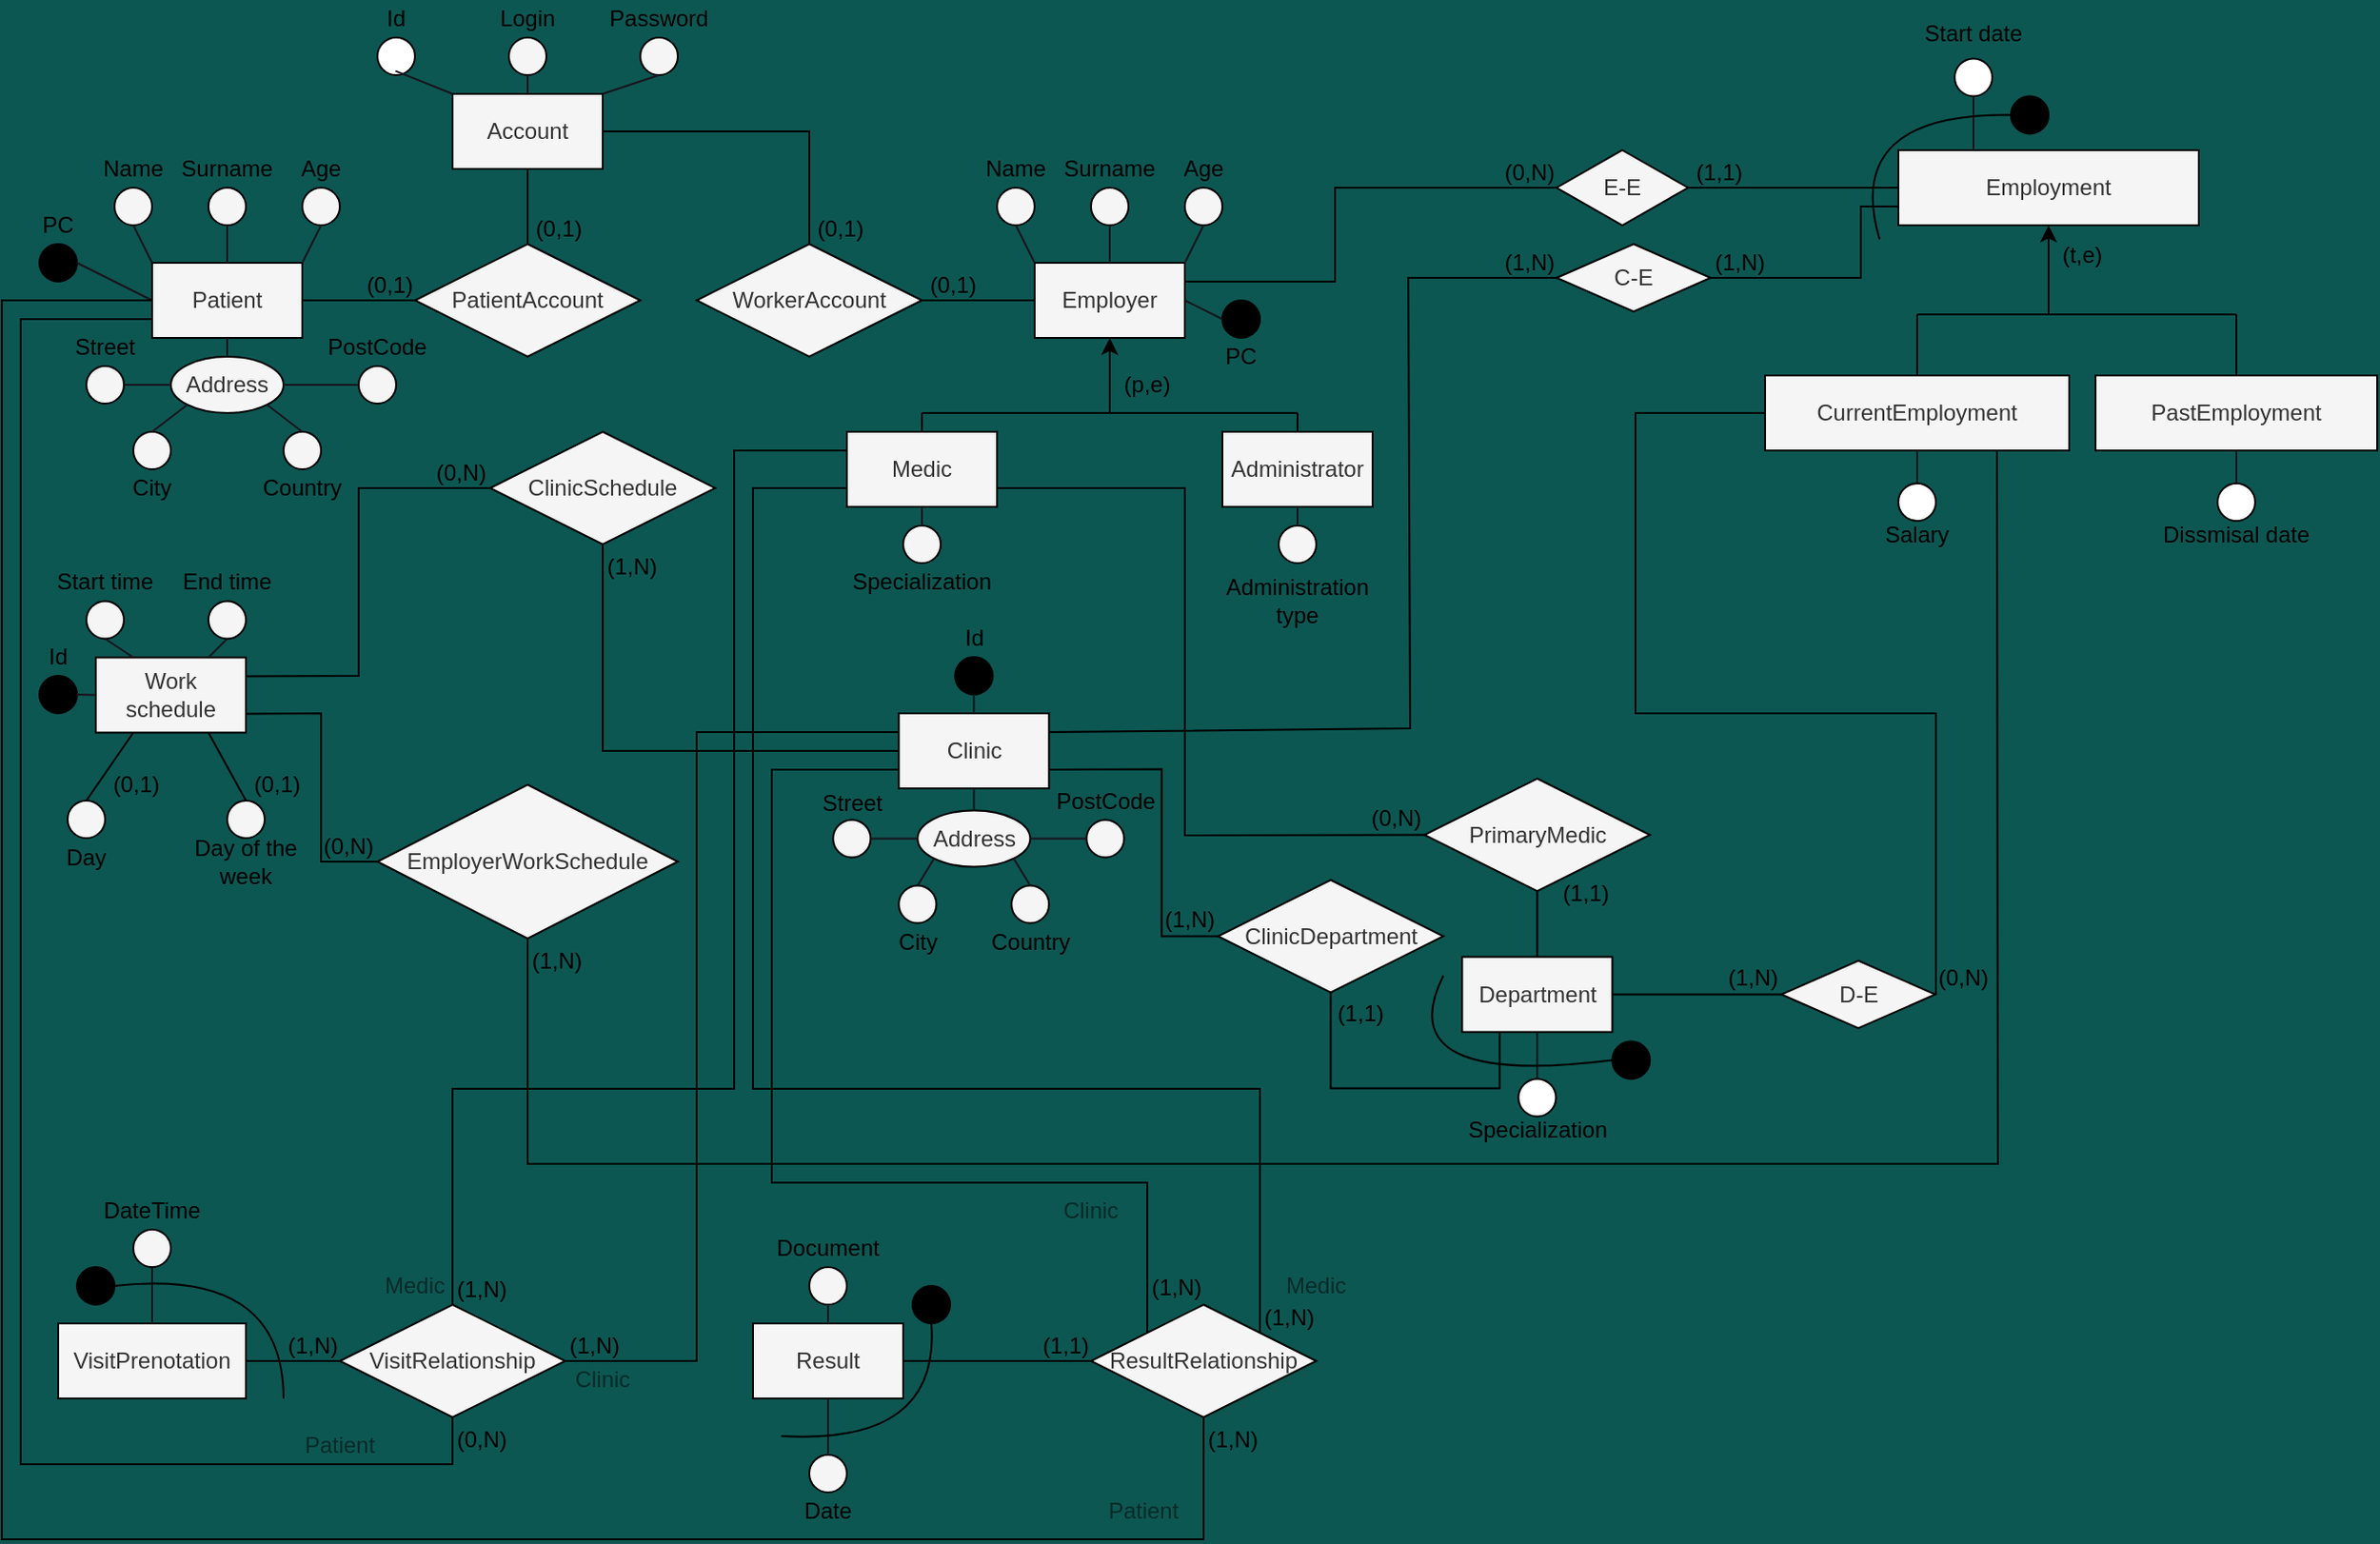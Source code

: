 <mxfile version="21.5.2" type="github">
  <diagram id="R2lEEEUBdFMjLlhIrx00" name="Page-1">
    <mxGraphModel dx="1430" dy="770" grid="1" gridSize="10" guides="1" tooltips="1" connect="1" arrows="1" fold="1" page="1" pageScale="1" pageWidth="850" pageHeight="1100" background="#0D5752" math="0" shadow="0" extFonts="Permanent Marker^https://fonts.googleapis.com/css?family=Permanent+Marker">
      <root>
        <mxCell id="0" />
        <mxCell id="1" parent="0" />
        <mxCell id="xtBjh4fdduiDJycLXYyy-10" value="Clinic" style="whiteSpace=wrap;html=1;align=center;fillColor=#f5f5f5;fontColor=#333333;strokeColor=#000000;" parent="1" vertex="1">
          <mxGeometry x="487.67" y="480" width="80" height="40" as="geometry" />
        </mxCell>
        <mxCell id="xtBjh4fdduiDJycLXYyy-11" value="Department" style="whiteSpace=wrap;html=1;align=center;fillColor=#f5f5f5;fontColor=#333333;strokeColor=#000000;" parent="1" vertex="1">
          <mxGeometry x="787.67" y="609.75" width="80" height="40" as="geometry" />
        </mxCell>
        <mxCell id="xtBjh4fdduiDJycLXYyy-12" value="Result" style="whiteSpace=wrap;html=1;align=center;fillColor=#f5f5f5;fontColor=#333333;strokeColor=#000000;" parent="1" vertex="1">
          <mxGeometry x="410" y="805" width="80" height="40" as="geometry" />
        </mxCell>
        <mxCell id="xtBjh4fdduiDJycLXYyy-63" value="" style="group" parent="1" vertex="1" connectable="0">
          <mxGeometry x="210" y="100" width="160" height="90" as="geometry" />
        </mxCell>
        <mxCell id="xtBjh4fdduiDJycLXYyy-2" value="Account" style="whiteSpace=wrap;html=1;align=center;fillColor=#f5f5f5;fontColor=#333333;strokeColor=#000000;" parent="xtBjh4fdduiDJycLXYyy-63" vertex="1">
          <mxGeometry x="40" y="50" width="80" height="40" as="geometry" />
        </mxCell>
        <mxCell id="xtBjh4fdduiDJycLXYyy-13" value="" style="ellipse;whiteSpace=wrap;html=1;aspect=fixed;strokeColor=#000000;" parent="xtBjh4fdduiDJycLXYyy-63" vertex="1">
          <mxGeometry y="20" width="20" height="20" as="geometry" />
        </mxCell>
        <mxCell id="xtBjh4fdduiDJycLXYyy-14" value="" style="ellipse;whiteSpace=wrap;html=1;aspect=fixed;fillColor=#f5f5f5;fontColor=#333333;strokeColor=#000000;" parent="xtBjh4fdduiDJycLXYyy-63" vertex="1">
          <mxGeometry x="70" y="20" width="20" height="20" as="geometry" />
        </mxCell>
        <mxCell id="xtBjh4fdduiDJycLXYyy-15" value="" style="ellipse;whiteSpace=wrap;html=1;aspect=fixed;fillColor=#f5f5f5;fontColor=#333333;strokeColor=#000000;" parent="xtBjh4fdduiDJycLXYyy-63" vertex="1">
          <mxGeometry x="140" y="20" width="20" height="20" as="geometry" />
        </mxCell>
        <mxCell id="xtBjh4fdduiDJycLXYyy-16" value="" style="endArrow=none;html=1;rounded=0;entryX=0.483;entryY=0.889;entryDx=0;entryDy=0;strokeColor=#18141d;exitX=0;exitY=0;exitDx=0;exitDy=0;entryPerimeter=0;" parent="xtBjh4fdduiDJycLXYyy-63" source="xtBjh4fdduiDJycLXYyy-2" target="xtBjh4fdduiDJycLXYyy-13" edge="1">
          <mxGeometry width="50" height="50" relative="1" as="geometry">
            <mxPoint x="40" y="40" as="sourcePoint" />
            <mxPoint x="440" y="230" as="targetPoint" />
          </mxGeometry>
        </mxCell>
        <mxCell id="xtBjh4fdduiDJycLXYyy-17" value="" style="endArrow=none;html=1;rounded=0;entryX=0.5;entryY=1;entryDx=0;entryDy=0;exitX=0.5;exitY=0;exitDx=0;exitDy=0;strokeColor=#18141d;" parent="xtBjh4fdduiDJycLXYyy-63" source="xtBjh4fdduiDJycLXYyy-2" target="xtBjh4fdduiDJycLXYyy-14" edge="1">
          <mxGeometry width="50" height="50" relative="1" as="geometry">
            <mxPoint x="80" y="60" as="sourcePoint" />
            <mxPoint x="60" y="20" as="targetPoint" />
          </mxGeometry>
        </mxCell>
        <mxCell id="xtBjh4fdduiDJycLXYyy-18" value="" style="endArrow=none;html=1;rounded=0;entryX=0.5;entryY=1;entryDx=0;entryDy=0;exitX=1;exitY=0;exitDx=0;exitDy=0;strokeColor=#18141d;" parent="xtBjh4fdduiDJycLXYyy-63" source="xtBjh4fdduiDJycLXYyy-2" target="xtBjh4fdduiDJycLXYyy-15" edge="1">
          <mxGeometry width="50" height="50" relative="1" as="geometry">
            <mxPoint x="95" y="61" as="sourcePoint" />
            <mxPoint x="100" y="20" as="targetPoint" />
          </mxGeometry>
        </mxCell>
        <mxCell id="xtBjh4fdduiDJycLXYyy-19" value="Id" style="text;html=1;align=center;verticalAlign=middle;whiteSpace=wrap;rounded=0;fontColor=#000000;" parent="xtBjh4fdduiDJycLXYyy-63" vertex="1">
          <mxGeometry width="20" height="20" as="geometry" />
        </mxCell>
        <mxCell id="xtBjh4fdduiDJycLXYyy-20" value="Login" style="text;html=1;align=center;verticalAlign=middle;whiteSpace=wrap;rounded=0;fontColor=#000000;" parent="xtBjh4fdduiDJycLXYyy-63" vertex="1">
          <mxGeometry x="70" width="20" height="20" as="geometry" />
        </mxCell>
        <mxCell id="xtBjh4fdduiDJycLXYyy-21" value="Password" style="text;html=1;align=center;verticalAlign=middle;whiteSpace=wrap;rounded=0;fontColor=#000000;" parent="xtBjh4fdduiDJycLXYyy-63" vertex="1">
          <mxGeometry x="140" width="20" height="20" as="geometry" />
        </mxCell>
        <mxCell id="xtBjh4fdduiDJycLXYyy-6" value="Employer" style="whiteSpace=wrap;html=1;align=center;fillColor=#f5f5f5;fontColor=#333333;strokeColor=#000000;" parent="1" vertex="1">
          <mxGeometry x="560" y="240" width="80" height="40" as="geometry" />
        </mxCell>
        <mxCell id="xtBjh4fdduiDJycLXYyy-8" value="Medic" style="whiteSpace=wrap;html=1;align=center;fillColor=#f5f5f5;fontColor=#333333;strokeColor=#000000;" parent="1" vertex="1">
          <mxGeometry x="460" y="330" width="80" height="40" as="geometry" />
        </mxCell>
        <mxCell id="xtBjh4fdduiDJycLXYyy-9" value="Administrator" style="whiteSpace=wrap;html=1;align=center;fillColor=#f5f5f5;fontColor=#333333;strokeColor=#000000;" parent="1" vertex="1">
          <mxGeometry x="660" y="330" width="80" height="40" as="geometry" />
        </mxCell>
        <mxCell id="xtBjh4fdduiDJycLXYyy-45" value="" style="ellipse;whiteSpace=wrap;html=1;aspect=fixed;fillColor=#f5f5f5;fontColor=#333333;strokeColor=#000000;" parent="1" vertex="1">
          <mxGeometry x="540" y="200" width="20" height="20" as="geometry" />
        </mxCell>
        <mxCell id="xtBjh4fdduiDJycLXYyy-46" value="Name" style="text;html=1;align=center;verticalAlign=middle;whiteSpace=wrap;rounded=0;fontColor=#000000;" parent="1" vertex="1">
          <mxGeometry x="540" y="180" width="20" height="20" as="geometry" />
        </mxCell>
        <mxCell id="xtBjh4fdduiDJycLXYyy-47" value="" style="ellipse;whiteSpace=wrap;html=1;aspect=fixed;fillColor=#f5f5f5;fontColor=#333333;strokeColor=#000000;" parent="1" vertex="1">
          <mxGeometry x="590" y="200" width="20" height="20" as="geometry" />
        </mxCell>
        <mxCell id="xtBjh4fdduiDJycLXYyy-48" value="Surname" style="text;html=1;align=center;verticalAlign=middle;whiteSpace=wrap;rounded=0;fontColor=#000000;" parent="1" vertex="1">
          <mxGeometry x="590" y="180" width="20" height="20" as="geometry" />
        </mxCell>
        <mxCell id="xtBjh4fdduiDJycLXYyy-49" value="" style="ellipse;whiteSpace=wrap;html=1;aspect=fixed;fillColor=#f5f5f5;fontColor=#333333;strokeColor=#000000;" parent="1" vertex="1">
          <mxGeometry x="640" y="200" width="20" height="20" as="geometry" />
        </mxCell>
        <mxCell id="xtBjh4fdduiDJycLXYyy-50" value="Age" style="text;html=1;align=center;verticalAlign=middle;whiteSpace=wrap;rounded=0;fontColor=#000000;" parent="1" vertex="1">
          <mxGeometry x="640" y="180" width="20" height="20" as="geometry" />
        </mxCell>
        <mxCell id="xtBjh4fdduiDJycLXYyy-51" value="" style="ellipse;whiteSpace=wrap;html=1;aspect=fixed;fillColor=#000000;fontColor=#333333;strokeColor=#000000;" parent="1" vertex="1">
          <mxGeometry x="660" y="260" width="20" height="20" as="geometry" />
        </mxCell>
        <mxCell id="xtBjh4fdduiDJycLXYyy-52" value="PC" style="text;html=1;align=center;verticalAlign=middle;whiteSpace=wrap;rounded=0;fontColor=#000000;" parent="1" vertex="1">
          <mxGeometry x="660" y="280" width="20" height="20" as="geometry" />
        </mxCell>
        <mxCell id="xtBjh4fdduiDJycLXYyy-53" value="" style="endArrow=none;html=1;rounded=0;exitX=0.5;exitY=1;exitDx=0;exitDy=0;strokeColor=#18141d;entryX=0.5;entryY=0;entryDx=0;entryDy=0;" parent="1" source="xtBjh4fdduiDJycLXYyy-47" target="xtBjh4fdduiDJycLXYyy-6" edge="1">
          <mxGeometry width="50" height="50" relative="1" as="geometry">
            <mxPoint x="330" y="440" as="sourcePoint" />
            <mxPoint x="590" y="240" as="targetPoint" />
          </mxGeometry>
        </mxCell>
        <mxCell id="xtBjh4fdduiDJycLXYyy-54" value="" style="endArrow=none;html=1;rounded=0;exitX=0.5;exitY=1;exitDx=0;exitDy=0;strokeColor=#18141d;entryX=1;entryY=0;entryDx=0;entryDy=0;" parent="1" source="xtBjh4fdduiDJycLXYyy-49" target="xtBjh4fdduiDJycLXYyy-6" edge="1">
          <mxGeometry width="50" height="50" relative="1" as="geometry">
            <mxPoint x="610" y="230" as="sourcePoint" />
            <mxPoint x="610" y="260" as="targetPoint" />
          </mxGeometry>
        </mxCell>
        <mxCell id="xtBjh4fdduiDJycLXYyy-55" value="" style="endArrow=none;html=1;rounded=0;exitX=0.5;exitY=1;exitDx=0;exitDy=0;strokeColor=#18141d;entryX=0;entryY=0;entryDx=0;entryDy=0;" parent="1" source="xtBjh4fdduiDJycLXYyy-45" target="xtBjh4fdduiDJycLXYyy-6" edge="1">
          <mxGeometry width="50" height="50" relative="1" as="geometry">
            <mxPoint x="610" y="230" as="sourcePoint" />
            <mxPoint x="610" y="260" as="targetPoint" />
          </mxGeometry>
        </mxCell>
        <mxCell id="xtBjh4fdduiDJycLXYyy-56" value="" style="endArrow=none;html=1;rounded=0;strokeColor=#18141d;entryX=1;entryY=0.5;entryDx=0;entryDy=0;exitX=0;exitY=0.5;exitDx=0;exitDy=0;" parent="1" source="xtBjh4fdduiDJycLXYyy-51" target="xtBjh4fdduiDJycLXYyy-6" edge="1">
          <mxGeometry width="50" height="50" relative="1" as="geometry">
            <mxPoint x="660" y="280" as="sourcePoint" />
            <mxPoint x="570" y="260" as="targetPoint" />
          </mxGeometry>
        </mxCell>
        <mxCell id="xtBjh4fdduiDJycLXYyy-67" value="(p,e)" style="text;html=1;strokeColor=none;fillColor=none;align=center;verticalAlign=middle;whiteSpace=wrap;rounded=0;fontColor=#000000;" parent="1" vertex="1">
          <mxGeometry x="610" y="300" width="20" height="10" as="geometry" />
        </mxCell>
        <mxCell id="xtBjh4fdduiDJycLXYyy-68" value="" style="ellipse;whiteSpace=wrap;html=1;aspect=fixed;fillColor=#f5f5f5;fontColor=#333333;strokeColor=#000000;" parent="1" vertex="1">
          <mxGeometry x="490" y="380" width="20" height="20" as="geometry" />
        </mxCell>
        <mxCell id="xtBjh4fdduiDJycLXYyy-69" value="Specialization" style="text;html=1;align=center;verticalAlign=middle;whiteSpace=wrap;rounded=0;fontColor=#000000;" parent="1" vertex="1">
          <mxGeometry x="490" y="400" width="20" height="20" as="geometry" />
        </mxCell>
        <mxCell id="xtBjh4fdduiDJycLXYyy-70" value="" style="endArrow=none;html=1;rounded=0;exitX=0.5;exitY=0;exitDx=0;exitDy=0;strokeColor=#18141d;entryX=0.5;entryY=1;entryDx=0;entryDy=0;" parent="1" source="xtBjh4fdduiDJycLXYyy-68" edge="1">
          <mxGeometry width="50" height="50" relative="1" as="geometry">
            <mxPoint x="540" y="490" as="sourcePoint" />
            <mxPoint x="500" y="370" as="targetPoint" />
          </mxGeometry>
        </mxCell>
        <mxCell id="xtBjh4fdduiDJycLXYyy-72" value="" style="ellipse;whiteSpace=wrap;html=1;aspect=fixed;fillColor=#f5f5f5;fontColor=#333333;strokeColor=#000000;" parent="1" vertex="1">
          <mxGeometry x="690" y="380" width="20" height="20" as="geometry" />
        </mxCell>
        <mxCell id="xtBjh4fdduiDJycLXYyy-73" value="Administration type" style="text;html=1;align=center;verticalAlign=middle;whiteSpace=wrap;rounded=0;fontColor=#000000;" parent="1" vertex="1">
          <mxGeometry x="660" y="410" width="80" height="20" as="geometry" />
        </mxCell>
        <mxCell id="xtBjh4fdduiDJycLXYyy-74" value="" style="endArrow=none;html=1;rounded=0;exitX=0.5;exitY=0;exitDx=0;exitDy=0;strokeColor=#18141d;entryX=0.5;entryY=1;entryDx=0;entryDy=0;" parent="1" source="xtBjh4fdduiDJycLXYyy-72" edge="1">
          <mxGeometry width="50" height="50" relative="1" as="geometry">
            <mxPoint x="540" y="390" as="sourcePoint" />
            <mxPoint x="700" y="370" as="targetPoint" />
          </mxGeometry>
        </mxCell>
        <mxCell id="xtBjh4fdduiDJycLXYyy-40" value="" style="ellipse;whiteSpace=wrap;html=1;aspect=fixed;fillColor=#000000;fontColor=#333333;strokeColor=#000000;" parent="1" vertex="1">
          <mxGeometry x="30" y="230" width="20" height="20" as="geometry" />
        </mxCell>
        <mxCell id="xtBjh4fdduiDJycLXYyy-41" value="PC" style="text;html=1;align=center;verticalAlign=middle;whiteSpace=wrap;rounded=0;fontColor=#000000;" parent="1" vertex="1">
          <mxGeometry x="30" y="210" width="20" height="20" as="geometry" />
        </mxCell>
        <mxCell id="xtBjh4fdduiDJycLXYyy-42" value="" style="endArrow=none;html=1;rounded=0;entryX=1;entryY=0.5;entryDx=0;entryDy=0;strokeColor=#18141d;exitX=0;exitY=0.5;exitDx=0;exitDy=0;" parent="1" source="xtBjh4fdduiDJycLXYyy-5" target="xtBjh4fdduiDJycLXYyy-40" edge="1">
          <mxGeometry width="50" height="50" relative="1" as="geometry">
            <mxPoint x="220" y="510" as="sourcePoint" />
            <mxPoint x="190" y="330" as="targetPoint" />
          </mxGeometry>
        </mxCell>
        <mxCell id="xtBjh4fdduiDJycLXYyy-5" value="Patient" style="whiteSpace=wrap;html=1;align=center;fillColor=#f5f5f5;fontColor=#333333;strokeColor=#000000;" parent="1" vertex="1">
          <mxGeometry x="90" y="240" width="80" height="40" as="geometry" />
        </mxCell>
        <mxCell id="xtBjh4fdduiDJycLXYyy-22" value="" style="ellipse;whiteSpace=wrap;html=1;aspect=fixed;fillColor=#f5f5f5;fontColor=#333333;strokeColor=#000000;" parent="1" vertex="1">
          <mxGeometry x="70" y="200" width="20" height="20" as="geometry" />
        </mxCell>
        <mxCell id="xtBjh4fdduiDJycLXYyy-23" value="Name" style="text;html=1;align=center;verticalAlign=middle;whiteSpace=wrap;rounded=0;fontColor=#000000;" parent="1" vertex="1">
          <mxGeometry x="70" y="180" width="20" height="20" as="geometry" />
        </mxCell>
        <mxCell id="xtBjh4fdduiDJycLXYyy-24" value="" style="ellipse;whiteSpace=wrap;html=1;aspect=fixed;fillColor=#f5f5f5;fontColor=#333333;strokeColor=#000000;" parent="1" vertex="1">
          <mxGeometry x="120" y="200" width="20" height="20" as="geometry" />
        </mxCell>
        <mxCell id="xtBjh4fdduiDJycLXYyy-25" value="Surname" style="text;html=1;align=center;verticalAlign=middle;whiteSpace=wrap;rounded=0;fontColor=#000000;" parent="1" vertex="1">
          <mxGeometry x="120" y="180" width="20" height="20" as="geometry" />
        </mxCell>
        <mxCell id="xtBjh4fdduiDJycLXYyy-29" value="Address" style="ellipse;whiteSpace=wrap;html=1;align=center;fillColor=#f5f5f5;fontColor=#333333;strokeColor=#000000;" parent="1" vertex="1">
          <mxGeometry x="100" y="290" width="60" height="30" as="geometry" />
        </mxCell>
        <mxCell id="xtBjh4fdduiDJycLXYyy-30" value="" style="endArrow=none;html=1;rounded=0;entryX=0.5;entryY=1;entryDx=0;entryDy=0;exitX=0.5;exitY=0;exitDx=0;exitDy=0;strokeColor=#18141d;" parent="1" source="xtBjh4fdduiDJycLXYyy-5" target="xtBjh4fdduiDJycLXYyy-24" edge="1">
          <mxGeometry width="50" height="50" relative="1" as="geometry">
            <mxPoint x="130" y="240" as="sourcePoint" />
            <mxPoint x="100" y="60" as="targetPoint" />
          </mxGeometry>
        </mxCell>
        <mxCell id="xtBjh4fdduiDJycLXYyy-31" value="" style="endArrow=none;html=1;rounded=0;entryX=0.5;entryY=1;entryDx=0;entryDy=0;exitX=0;exitY=0;exitDx=0;exitDy=0;strokeColor=#18141d;" parent="1" source="xtBjh4fdduiDJycLXYyy-5" target="xtBjh4fdduiDJycLXYyy-22" edge="1">
          <mxGeometry width="50" height="50" relative="1" as="geometry">
            <mxPoint x="180" y="250" as="sourcePoint" />
            <mxPoint x="160" y="230" as="targetPoint" />
          </mxGeometry>
        </mxCell>
        <mxCell id="xtBjh4fdduiDJycLXYyy-32" value="" style="endArrow=none;html=1;rounded=0;entryX=0.5;entryY=0;entryDx=0;entryDy=0;exitX=0.5;exitY=1;exitDx=0;exitDy=0;strokeColor=#18141d;" parent="1" source="xtBjh4fdduiDJycLXYyy-5" target="xtBjh4fdduiDJycLXYyy-29" edge="1">
          <mxGeometry width="50" height="50" relative="1" as="geometry">
            <mxPoint x="100" y="250" as="sourcePoint" />
            <mxPoint x="110" y="230" as="targetPoint" />
          </mxGeometry>
        </mxCell>
        <mxCell id="xtBjh4fdduiDJycLXYyy-35" value="" style="ellipse;whiteSpace=wrap;html=1;aspect=fixed;fillColor=#f5f5f5;fontColor=#333333;strokeColor=#000000;" parent="1" vertex="1">
          <mxGeometry x="170" y="200" width="20" height="20" as="geometry" />
        </mxCell>
        <mxCell id="xtBjh4fdduiDJycLXYyy-36" value="Age" style="text;html=1;align=center;verticalAlign=middle;whiteSpace=wrap;rounded=0;fontColor=#000000;" parent="1" vertex="1">
          <mxGeometry x="170" y="180" width="20" height="20" as="geometry" />
        </mxCell>
        <mxCell id="xtBjh4fdduiDJycLXYyy-37" value="" style="endArrow=none;html=1;rounded=0;entryX=0.5;entryY=1;entryDx=0;entryDy=0;strokeColor=#18141d;exitX=1;exitY=0;exitDx=0;exitDy=0;" parent="1" source="xtBjh4fdduiDJycLXYyy-5" target="xtBjh4fdduiDJycLXYyy-35" edge="1">
          <mxGeometry width="50" height="50" relative="1" as="geometry">
            <mxPoint x="170" y="240" as="sourcePoint" />
            <mxPoint x="140" y="60" as="targetPoint" />
          </mxGeometry>
        </mxCell>
        <mxCell id="xtBjh4fdduiDJycLXYyy-57" value="" style="endArrow=classic;html=1;rounded=0;strokeColor=#000000;entryX=0.5;entryY=1;entryDx=0;entryDy=0;" parent="1" target="xtBjh4fdduiDJycLXYyy-6" edge="1">
          <mxGeometry width="50" height="50" relative="1" as="geometry">
            <mxPoint x="600" y="320" as="sourcePoint" />
            <mxPoint x="460" y="310" as="targetPoint" />
          </mxGeometry>
        </mxCell>
        <mxCell id="xtBjh4fdduiDJycLXYyy-58" value="" style="endArrow=none;html=1;rounded=0;strokeColor=#000000;" parent="1" edge="1">
          <mxGeometry width="50" height="50" relative="1" as="geometry">
            <mxPoint x="500" y="320" as="sourcePoint" />
            <mxPoint x="700" y="320" as="targetPoint" />
          </mxGeometry>
        </mxCell>
        <mxCell id="xtBjh4fdduiDJycLXYyy-59" value="" style="endArrow=none;html=1;rounded=0;strokeColor=#000000;exitX=0.5;exitY=0;exitDx=0;exitDy=0;" parent="1" edge="1">
          <mxGeometry width="50" height="50" relative="1" as="geometry">
            <mxPoint x="500" y="330" as="sourcePoint" />
            <mxPoint x="500" y="320" as="targetPoint" />
          </mxGeometry>
        </mxCell>
        <mxCell id="xtBjh4fdduiDJycLXYyy-60" value="" style="endArrow=none;html=1;rounded=0;strokeColor=#000000;exitX=0.5;exitY=0;exitDx=0;exitDy=0;" parent="1" edge="1">
          <mxGeometry width="50" height="50" relative="1" as="geometry">
            <mxPoint x="700" y="330" as="sourcePoint" />
            <mxPoint x="700" y="320" as="targetPoint" />
          </mxGeometry>
        </mxCell>
        <mxCell id="xtBjh4fdduiDJycLXYyy-87" value="Work schedule" style="whiteSpace=wrap;html=1;align=center;fillColor=#f5f5f5;fontColor=#333333;strokeColor=#000000;" parent="1" vertex="1">
          <mxGeometry x="60" y="450.25" width="80" height="40" as="geometry" />
        </mxCell>
        <mxCell id="xtBjh4fdduiDJycLXYyy-88" value="" style="ellipse;whiteSpace=wrap;html=1;aspect=fixed;fillColor=#f5f5f5;fontColor=#333333;strokeColor=#000000;" parent="1" vertex="1">
          <mxGeometry x="130" y="526.5" width="20" height="20" as="geometry" />
        </mxCell>
        <mxCell id="xtBjh4fdduiDJycLXYyy-89" value="Day of the week" style="text;html=1;align=center;verticalAlign=middle;whiteSpace=wrap;rounded=0;fontColor=#000000;" parent="1" vertex="1">
          <mxGeometry x="100" y="549" width="80" height="20" as="geometry" />
        </mxCell>
        <mxCell id="xtBjh4fdduiDJycLXYyy-91" value="" style="ellipse;whiteSpace=wrap;html=1;aspect=fixed;fillColor=#f5f5f5;fontColor=#333333;strokeColor=#000000;" parent="1" vertex="1">
          <mxGeometry x="55" y="420.25" width="20" height="20" as="geometry" />
        </mxCell>
        <mxCell id="xtBjh4fdduiDJycLXYyy-92" value="Start time" style="text;html=1;align=center;verticalAlign=middle;whiteSpace=wrap;rounded=0;fontColor=#000000;" parent="1" vertex="1">
          <mxGeometry x="35" y="400.25" width="60" height="20" as="geometry" />
        </mxCell>
        <mxCell id="xtBjh4fdduiDJycLXYyy-93" value="" style="endArrow=none;html=1;rounded=0;exitX=0.5;exitY=1;exitDx=0;exitDy=0;strokeColor=#18141d;entryX=0.25;entryY=0;entryDx=0;entryDy=0;" parent="1" source="xtBjh4fdduiDJycLXYyy-91" target="xtBjh4fdduiDJycLXYyy-87" edge="1">
          <mxGeometry width="50" height="50" relative="1" as="geometry">
            <mxPoint x="140" y="510.25" as="sourcePoint" />
            <mxPoint x="60" y="390.25" as="targetPoint" />
          </mxGeometry>
        </mxCell>
        <mxCell id="xtBjh4fdduiDJycLXYyy-94" value="" style="ellipse;whiteSpace=wrap;html=1;aspect=fixed;fillColor=#f5f5f5;fontColor=#333333;strokeColor=#000000;" parent="1" vertex="1">
          <mxGeometry x="120" y="420.25" width="20" height="20" as="geometry" />
        </mxCell>
        <mxCell id="xtBjh4fdduiDJycLXYyy-95" value="End time" style="text;html=1;align=center;verticalAlign=middle;whiteSpace=wrap;rounded=0;fontColor=#000000;" parent="1" vertex="1">
          <mxGeometry x="100" y="400.25" width="60" height="20" as="geometry" />
        </mxCell>
        <mxCell id="xtBjh4fdduiDJycLXYyy-96" value="" style="endArrow=none;html=1;rounded=0;exitX=0.5;exitY=1;exitDx=0;exitDy=0;strokeColor=#18141d;entryX=0.75;entryY=0;entryDx=0;entryDy=0;" parent="1" source="xtBjh4fdduiDJycLXYyy-94" target="xtBjh4fdduiDJycLXYyy-87" edge="1">
          <mxGeometry width="50" height="50" relative="1" as="geometry">
            <mxPoint x="210" y="500.25" as="sourcePoint" />
            <mxPoint x="130" y="380.25" as="targetPoint" />
          </mxGeometry>
        </mxCell>
        <mxCell id="xtBjh4fdduiDJycLXYyy-100" value="" style="ellipse;whiteSpace=wrap;html=1;aspect=fixed;fillColor=#000000;fontColor=#333333;strokeColor=#000000;" parent="1" vertex="1">
          <mxGeometry x="30" y="460" width="20" height="20" as="geometry" />
        </mxCell>
        <mxCell id="xtBjh4fdduiDJycLXYyy-101" value="Id" style="text;html=1;align=center;verticalAlign=middle;whiteSpace=wrap;rounded=0;fontColor=#000000;" parent="1" vertex="1">
          <mxGeometry x="30" y="440" width="20" height="20" as="geometry" />
        </mxCell>
        <mxCell id="xtBjh4fdduiDJycLXYyy-102" value="" style="endArrow=none;html=1;rounded=0;exitX=1;exitY=0.5;exitDx=0;exitDy=0;strokeColor=#18141d;entryX=0;entryY=0.5;entryDx=0;entryDy=0;" parent="1" source="xtBjh4fdduiDJycLXYyy-100" target="xtBjh4fdduiDJycLXYyy-87" edge="1">
          <mxGeometry width="50" height="50" relative="1" as="geometry">
            <mxPoint x="61" y="443.25" as="sourcePoint" />
            <mxPoint x="60" y="470.25" as="targetPoint" />
          </mxGeometry>
        </mxCell>
        <mxCell id="xtBjh4fdduiDJycLXYyy-105" value="Specialization" style="text;html=1;align=center;verticalAlign=middle;whiteSpace=wrap;rounded=0;fontColor=#000000;" parent="1" vertex="1">
          <mxGeometry x="817.67" y="694.75" width="20" height="15" as="geometry" />
        </mxCell>
        <mxCell id="xtBjh4fdduiDJycLXYyy-106" value="" style="ellipse;whiteSpace=wrap;html=1;aspect=fixed;fillColor=#FFFFFF;fontColor=#333333;strokeColor=#000000;" parent="1" vertex="1">
          <mxGeometry x="817.67" y="674.75" width="20" height="20" as="geometry" />
        </mxCell>
        <mxCell id="xtBjh4fdduiDJycLXYyy-107" value="" style="endArrow=none;html=1;rounded=0;strokeColor=#18141d;entryX=0.5;entryY=1;entryDx=0;entryDy=0;exitX=0.5;exitY=0;exitDx=0;exitDy=0;" parent="1" source="xtBjh4fdduiDJycLXYyy-106" target="xtBjh4fdduiDJycLXYyy-11" edge="1">
          <mxGeometry width="50" height="50" relative="1" as="geometry">
            <mxPoint x="867.67" y="674.75" as="sourcePoint" />
            <mxPoint x="557.67" y="679.75" as="targetPoint" />
            <Array as="points" />
          </mxGeometry>
        </mxCell>
        <mxCell id="xtBjh4fdduiDJycLXYyy-110" value="" style="ellipse;whiteSpace=wrap;html=1;aspect=fixed;fillColor=#f5f5f5;fontColor=#333333;strokeColor=#000000;" parent="1" vertex="1">
          <mxGeometry x="440" y="775" width="20" height="20" as="geometry" />
        </mxCell>
        <mxCell id="xtBjh4fdduiDJycLXYyy-111" value="Document" style="text;html=1;align=center;verticalAlign=middle;whiteSpace=wrap;rounded=0;fontColor=#000000;" parent="1" vertex="1">
          <mxGeometry x="420" y="755" width="60" height="20" as="geometry" />
        </mxCell>
        <mxCell id="xtBjh4fdduiDJycLXYyy-112" value="" style="endArrow=none;html=1;rounded=0;strokeColor=#18141d;entryX=0.5;entryY=0;entryDx=0;entryDy=0;exitX=0.5;exitY=1;exitDx=0;exitDy=0;" parent="1" source="xtBjh4fdduiDJycLXYyy-110" target="xtBjh4fdduiDJycLXYyy-12" edge="1">
          <mxGeometry width="50" height="50" relative="1" as="geometry">
            <mxPoint x="460" y="755" as="sourcePoint" />
            <mxPoint x="630" y="615" as="targetPoint" />
          </mxGeometry>
        </mxCell>
        <mxCell id="xtBjh4fdduiDJycLXYyy-114" value="PatientAccount" style="shape=rhombus;perimeter=rhombusPerimeter;whiteSpace=wrap;html=1;align=center;strokeColor=#000000;fillColor=#f5f5f5;fontColor=#333333;" parent="1" vertex="1">
          <mxGeometry x="230" y="230" width="120" height="60" as="geometry" />
        </mxCell>
        <mxCell id="xtBjh4fdduiDJycLXYyy-115" value="" style="ellipse;whiteSpace=wrap;html=1;aspect=fixed;fillColor=#f5f5f5;fontColor=#333333;strokeColor=#000000;" parent="1" vertex="1">
          <mxGeometry x="440" y="875" width="20" height="20" as="geometry" />
        </mxCell>
        <mxCell id="xtBjh4fdduiDJycLXYyy-116" value="Date" style="text;html=1;align=center;verticalAlign=middle;whiteSpace=wrap;rounded=0;fontColor=#000000;" parent="1" vertex="1">
          <mxGeometry x="440" y="895" width="20" height="20" as="geometry" />
        </mxCell>
        <mxCell id="xtBjh4fdduiDJycLXYyy-117" value="" style="endArrow=none;html=1;rounded=0;strokeColor=#18141d;entryX=0.5;entryY=1;entryDx=0;entryDy=0;exitX=0.5;exitY=0;exitDx=0;exitDy=0;" parent="1" source="xtBjh4fdduiDJycLXYyy-115" target="xtBjh4fdduiDJycLXYyy-12" edge="1">
          <mxGeometry width="50" height="50" relative="1" as="geometry">
            <mxPoint x="460" y="805" as="sourcePoint" />
            <mxPoint x="460" y="815" as="targetPoint" />
          </mxGeometry>
        </mxCell>
        <mxCell id="xtBjh4fdduiDJycLXYyy-118" value="" style="endArrow=none;html=1;rounded=0;strokeColor=#000000;fontColor=#000000;exitX=1;exitY=0.5;exitDx=0;exitDy=0;entryX=0;entryY=0.5;entryDx=0;entryDy=0;" parent="1" source="xtBjh4fdduiDJycLXYyy-5" target="xtBjh4fdduiDJycLXYyy-114" edge="1">
          <mxGeometry relative="1" as="geometry">
            <mxPoint x="190" y="300" as="sourcePoint" />
            <mxPoint x="290" y="290" as="targetPoint" />
          </mxGeometry>
        </mxCell>
        <mxCell id="xtBjh4fdduiDJycLXYyy-119" value="(0,1)" style="resizable=0;html=1;whiteSpace=wrap;align=right;verticalAlign=bottom;fontColor=#000000;" parent="xtBjh4fdduiDJycLXYyy-118" connectable="0" vertex="1">
          <mxGeometry x="1" relative="1" as="geometry">
            <mxPoint as="offset" />
          </mxGeometry>
        </mxCell>
        <mxCell id="xtBjh4fdduiDJycLXYyy-122" value="WorkerAccount" style="shape=rhombus;perimeter=rhombusPerimeter;whiteSpace=wrap;html=1;align=center;strokeColor=#000000;fillColor=#f5f5f5;fontColor=#333333;" parent="1" vertex="1">
          <mxGeometry x="380" y="230" width="120" height="60" as="geometry" />
        </mxCell>
        <mxCell id="xtBjh4fdduiDJycLXYyy-123" value="" style="endArrow=none;html=1;rounded=0;strokeColor=#000000;fontColor=#000000;exitX=0;exitY=0.5;exitDx=0;exitDy=0;entryX=1;entryY=0.5;entryDx=0;entryDy=0;" parent="1" source="xtBjh4fdduiDJycLXYyy-6" target="xtBjh4fdduiDJycLXYyy-122" edge="1">
          <mxGeometry relative="1" as="geometry">
            <mxPoint x="450" y="299.43" as="sourcePoint" />
            <mxPoint x="510" y="299.43" as="targetPoint" />
          </mxGeometry>
        </mxCell>
        <mxCell id="xtBjh4fdduiDJycLXYyy-124" value="(0,1)" style="resizable=0;html=1;whiteSpace=wrap;align=right;verticalAlign=bottom;fontColor=#000000;" parent="xtBjh4fdduiDJycLXYyy-123" connectable="0" vertex="1">
          <mxGeometry x="1" relative="1" as="geometry">
            <mxPoint x="30" as="offset" />
          </mxGeometry>
        </mxCell>
        <mxCell id="xtBjh4fdduiDJycLXYyy-127" value="EmployerWorkSchedule" style="shape=rhombus;perimeter=rhombusPerimeter;whiteSpace=wrap;html=1;align=center;strokeColor=#000000;fillColor=#f5f5f5;fontColor=#333333;" parent="1" vertex="1">
          <mxGeometry x="210" y="518" width="160" height="82" as="geometry" />
        </mxCell>
        <mxCell id="xtBjh4fdduiDJycLXYyy-132" value="" style="endArrow=none;html=1;rounded=0;strokeColor=#000000;fontColor=#000000;exitX=1;exitY=0.75;exitDx=0;exitDy=0;entryX=0;entryY=0.5;entryDx=0;entryDy=0;" parent="1" source="xtBjh4fdduiDJycLXYyy-87" target="xtBjh4fdduiDJycLXYyy-127" edge="1">
          <mxGeometry relative="1" as="geometry">
            <mxPoint x="210" y="489.71" as="sourcePoint" />
            <mxPoint x="270" y="489.71" as="targetPoint" />
            <Array as="points">
              <mxPoint x="180" y="480" />
              <mxPoint x="180" y="559" />
            </Array>
          </mxGeometry>
        </mxCell>
        <mxCell id="xtBjh4fdduiDJycLXYyy-133" value="(0,N)" style="resizable=0;html=1;whiteSpace=wrap;align=right;verticalAlign=bottom;fontColor=#000000;" parent="xtBjh4fdduiDJycLXYyy-132" connectable="0" vertex="1">
          <mxGeometry x="1" relative="1" as="geometry">
            <mxPoint as="offset" />
          </mxGeometry>
        </mxCell>
        <mxCell id="xtBjh4fdduiDJycLXYyy-135" value="ClinicSchedule" style="shape=rhombus;perimeter=rhombusPerimeter;whiteSpace=wrap;html=1;align=center;strokeColor=#000000;fillColor=#f5f5f5;fontColor=#333333;" parent="1" vertex="1">
          <mxGeometry x="270" y="330" width="120" height="60" as="geometry" />
        </mxCell>
        <mxCell id="xtBjh4fdduiDJycLXYyy-136" value="" style="endArrow=none;html=1;rounded=0;strokeColor=#000000;fontColor=#000000;exitX=1;exitY=0.25;exitDx=0;exitDy=0;entryX=0;entryY=0.5;entryDx=0;entryDy=0;" parent="1" source="xtBjh4fdduiDJycLXYyy-87" target="xtBjh4fdduiDJycLXYyy-135" edge="1">
          <mxGeometry relative="1" as="geometry">
            <mxPoint x="170" y="630" as="sourcePoint" />
            <mxPoint x="370" y="590" as="targetPoint" />
            <Array as="points">
              <mxPoint x="200" y="460" />
              <mxPoint x="200" y="360" />
            </Array>
          </mxGeometry>
        </mxCell>
        <mxCell id="xtBjh4fdduiDJycLXYyy-137" value="(0,N)" style="resizable=0;html=1;whiteSpace=wrap;align=right;verticalAlign=bottom;fontColor=#000000;" parent="xtBjh4fdduiDJycLXYyy-136" connectable="0" vertex="1">
          <mxGeometry x="1" relative="1" as="geometry">
            <mxPoint as="offset" />
          </mxGeometry>
        </mxCell>
        <mxCell id="xtBjh4fdduiDJycLXYyy-140" value="" style="endArrow=none;html=1;rounded=0;strokeColor=#000000;fontColor=#000000;exitX=0;exitY=0.5;exitDx=0;exitDy=0;entryX=0.5;entryY=1;entryDx=0;entryDy=0;" parent="1" source="xtBjh4fdduiDJycLXYyy-10" target="xtBjh4fdduiDJycLXYyy-135" edge="1">
          <mxGeometry relative="1" as="geometry">
            <mxPoint x="180" y="640" as="sourcePoint" />
            <mxPoint x="380" y="600" as="targetPoint" />
            <Array as="points">
              <mxPoint x="330" y="500" />
            </Array>
          </mxGeometry>
        </mxCell>
        <mxCell id="xtBjh4fdduiDJycLXYyy-141" value="(1,N)" style="resizable=0;html=1;whiteSpace=wrap;align=right;verticalAlign=bottom;fontColor=#000000;" parent="xtBjh4fdduiDJycLXYyy-140" connectable="0" vertex="1">
          <mxGeometry x="1" relative="1" as="geometry">
            <mxPoint x="30" y="20" as="offset" />
          </mxGeometry>
        </mxCell>
        <mxCell id="xtBjh4fdduiDJycLXYyy-142" value="" style="ellipse;whiteSpace=wrap;html=1;aspect=fixed;fillColor=#000000;fontColor=#333333;strokeColor=#000000;" parent="1" vertex="1">
          <mxGeometry x="517.67" y="450" width="20" height="20" as="geometry" />
        </mxCell>
        <mxCell id="xtBjh4fdduiDJycLXYyy-143" value="Id" style="text;html=1;align=center;verticalAlign=middle;whiteSpace=wrap;rounded=0;fontColor=#000000;" parent="1" vertex="1">
          <mxGeometry x="517.67" y="430" width="20" height="20" as="geometry" />
        </mxCell>
        <mxCell id="xtBjh4fdduiDJycLXYyy-144" value="" style="endArrow=none;html=1;rounded=0;exitX=0.5;exitY=1;exitDx=0;exitDy=0;strokeColor=#18141d;entryX=0.5;entryY=0;entryDx=0;entryDy=0;" parent="1" source="xtBjh4fdduiDJycLXYyy-142" target="xtBjh4fdduiDJycLXYyy-10" edge="1">
          <mxGeometry width="50" height="50" relative="1" as="geometry">
            <mxPoint x="578.67" y="435.25" as="sourcePoint" />
            <mxPoint x="577.67" y="462.25" as="targetPoint" />
          </mxGeometry>
        </mxCell>
        <mxCell id="xtBjh4fdduiDJycLXYyy-150" value="PrimaryMedic" style="shape=rhombus;perimeter=rhombusPerimeter;whiteSpace=wrap;html=1;align=center;strokeColor=#000000;fillColor=#f5f5f5;fontColor=#333333;" parent="1" vertex="1">
          <mxGeometry x="767.67" y="514.75" width="120" height="60" as="geometry" />
        </mxCell>
        <mxCell id="xtBjh4fdduiDJycLXYyy-151" value="" style="endArrow=none;html=1;rounded=0;strokeColor=#000000;fontColor=#000000;exitX=0.5;exitY=0;exitDx=0;exitDy=0;entryX=0.5;entryY=1;entryDx=0;entryDy=0;" parent="1" source="xtBjh4fdduiDJycLXYyy-11" target="xtBjh4fdduiDJycLXYyy-150" edge="1">
          <mxGeometry relative="1" as="geometry">
            <mxPoint x="497.67" y="569.75" as="sourcePoint" />
            <mxPoint x="727.67" y="569.75" as="targetPoint" />
            <Array as="points" />
          </mxGeometry>
        </mxCell>
        <mxCell id="xtBjh4fdduiDJycLXYyy-152" value="(1,1)" style="resizable=0;html=1;whiteSpace=wrap;align=right;verticalAlign=bottom;fontColor=#000000;" parent="xtBjh4fdduiDJycLXYyy-151" connectable="0" vertex="1">
          <mxGeometry x="1" relative="1" as="geometry">
            <mxPoint x="40" y="10" as="offset" />
          </mxGeometry>
        </mxCell>
        <mxCell id="xtBjh4fdduiDJycLXYyy-153" value="" style="endArrow=none;html=1;rounded=0;strokeColor=#000000;fontColor=#000000;exitX=1;exitY=0.75;exitDx=0;exitDy=0;entryX=0;entryY=0.5;entryDx=0;entryDy=0;" parent="1" source="xtBjh4fdduiDJycLXYyy-8" target="xtBjh4fdduiDJycLXYyy-150" edge="1">
          <mxGeometry relative="1" as="geometry">
            <mxPoint x="730" y="710" as="sourcePoint" />
            <mxPoint x="610" y="440" as="targetPoint" />
            <Array as="points">
              <mxPoint x="640" y="360" />
              <mxPoint x="640" y="545" />
            </Array>
          </mxGeometry>
        </mxCell>
        <mxCell id="xtBjh4fdduiDJycLXYyy-154" value="(0,N)" style="resizable=0;html=1;whiteSpace=wrap;align=right;verticalAlign=bottom;fontColor=#000000;" parent="xtBjh4fdduiDJycLXYyy-153" connectable="0" vertex="1">
          <mxGeometry x="1" relative="1" as="geometry">
            <mxPoint as="offset" />
          </mxGeometry>
        </mxCell>
        <mxCell id="xtBjh4fdduiDJycLXYyy-162" value="" style="endArrow=none;html=1;rounded=0;strokeColor=#000000;fontColor=#000000;exitX=0.5;exitY=1;exitDx=0;exitDy=0;entryX=0.5;entryY=0;entryDx=0;entryDy=0;" parent="1" source="xtBjh4fdduiDJycLXYyy-2" target="xtBjh4fdduiDJycLXYyy-114" edge="1">
          <mxGeometry relative="1" as="geometry">
            <mxPoint x="180" y="270" as="sourcePoint" />
            <mxPoint x="240" y="270" as="targetPoint" />
          </mxGeometry>
        </mxCell>
        <mxCell id="xtBjh4fdduiDJycLXYyy-163" value="(0,1)" style="resizable=0;html=1;whiteSpace=wrap;align=right;verticalAlign=bottom;fontColor=#000000;" parent="xtBjh4fdduiDJycLXYyy-162" connectable="0" vertex="1">
          <mxGeometry x="1" relative="1" as="geometry">
            <mxPoint x="30" as="offset" />
          </mxGeometry>
        </mxCell>
        <mxCell id="xtBjh4fdduiDJycLXYyy-164" value="" style="endArrow=none;html=1;rounded=0;strokeColor=#000000;fontColor=#000000;exitX=1;exitY=0.5;exitDx=0;exitDy=0;entryX=0.5;entryY=0;entryDx=0;entryDy=0;" parent="1" source="xtBjh4fdduiDJycLXYyy-2" target="xtBjh4fdduiDJycLXYyy-122" edge="1">
          <mxGeometry relative="1" as="geometry">
            <mxPoint x="300" y="150" as="sourcePoint" />
            <mxPoint x="300" y="240" as="targetPoint" />
            <Array as="points">
              <mxPoint x="440" y="170" />
            </Array>
          </mxGeometry>
        </mxCell>
        <mxCell id="xtBjh4fdduiDJycLXYyy-165" value="(0,1)" style="resizable=0;html=1;whiteSpace=wrap;align=right;verticalAlign=bottom;fontColor=#000000;" parent="xtBjh4fdduiDJycLXYyy-164" connectable="0" vertex="1">
          <mxGeometry x="1" relative="1" as="geometry">
            <mxPoint x="30" as="offset" />
          </mxGeometry>
        </mxCell>
        <mxCell id="xtBjh4fdduiDJycLXYyy-166" value="" style="endArrow=none;html=1;rounded=0;strokeColor=#000000;fontColor=#000000;entryX=0.5;entryY=1;entryDx=0;entryDy=0;exitX=0.75;exitY=1;exitDx=0;exitDy=0;" parent="1" target="xtBjh4fdduiDJycLXYyy-127" edge="1">
          <mxGeometry relative="1" as="geometry">
            <mxPoint x="1072.5" y="340" as="sourcePoint" />
            <mxPoint x="352" y="460" as="targetPoint" />
            <Array as="points">
              <mxPoint x="1073" y="720" />
              <mxPoint x="290" y="720" />
            </Array>
          </mxGeometry>
        </mxCell>
        <mxCell id="xtBjh4fdduiDJycLXYyy-167" value="(1,N)" style="resizable=0;html=1;whiteSpace=wrap;align=right;verticalAlign=bottom;fontColor=#000000;labelBackgroundColor=none;" parent="xtBjh4fdduiDJycLXYyy-166" connectable="0" vertex="1">
          <mxGeometry x="1" relative="1" as="geometry">
            <mxPoint x="30" y="20" as="offset" />
          </mxGeometry>
        </mxCell>
        <mxCell id="xtBjh4fdduiDJycLXYyy-168" value="ClinicDepartment" style="shape=rhombus;perimeter=rhombusPerimeter;whiteSpace=wrap;html=1;align=center;strokeColor=#000000;fillColor=#f5f5f5;fontColor=#333333;" parent="1" vertex="1">
          <mxGeometry x="657.67" y="568.75" width="120" height="60" as="geometry" />
        </mxCell>
        <mxCell id="xtBjh4fdduiDJycLXYyy-169" value="" style="endArrow=none;html=1;rounded=0;strokeColor=#000000;fontColor=#000000;exitX=1;exitY=0.75;exitDx=0;exitDy=0;entryX=0;entryY=0.5;entryDx=0;entryDy=0;" parent="1" source="xtBjh4fdduiDJycLXYyy-10" target="xtBjh4fdduiDJycLXYyy-168" edge="1">
          <mxGeometry relative="1" as="geometry">
            <mxPoint x="417.67" y="569.75" as="sourcePoint" />
            <mxPoint x="577.67" y="869.75" as="targetPoint" />
            <Array as="points">
              <mxPoint x="627.67" y="509.75" />
              <mxPoint x="627.67" y="598.75" />
            </Array>
          </mxGeometry>
        </mxCell>
        <mxCell id="xtBjh4fdduiDJycLXYyy-170" value="(1,N)" style="resizable=0;html=1;whiteSpace=wrap;align=right;verticalAlign=bottom;fontColor=#000000;" parent="xtBjh4fdduiDJycLXYyy-169" connectable="0" vertex="1">
          <mxGeometry x="1" relative="1" as="geometry">
            <mxPoint as="offset" />
          </mxGeometry>
        </mxCell>
        <mxCell id="xtBjh4fdduiDJycLXYyy-171" value="" style="endArrow=none;html=1;rounded=0;strokeColor=#000000;fontColor=#000000;entryX=0.5;entryY=1;entryDx=0;entryDy=0;exitX=0.25;exitY=1;exitDx=0;exitDy=0;" parent="1" source="xtBjh4fdduiDJycLXYyy-11" target="xtBjh4fdduiDJycLXYyy-168" edge="1">
          <mxGeometry relative="1" as="geometry">
            <mxPoint x="917.67" y="659.75" as="sourcePoint" />
            <mxPoint x="787.67" y="749.75" as="targetPoint" />
            <Array as="points">
              <mxPoint x="807.67" y="679.75" />
              <mxPoint x="717.67" y="679.75" />
              <mxPoint x="717.67" y="629.75" />
            </Array>
          </mxGeometry>
        </mxCell>
        <mxCell id="xtBjh4fdduiDJycLXYyy-172" value="(1,1)" style="resizable=0;html=1;whiteSpace=wrap;align=right;verticalAlign=bottom;fontColor=#000000;" parent="xtBjh4fdduiDJycLXYyy-171" connectable="0" vertex="1">
          <mxGeometry x="1" relative="1" as="geometry">
            <mxPoint x="30" y="20" as="offset" />
          </mxGeometry>
        </mxCell>
        <mxCell id="xtBjh4fdduiDJycLXYyy-175" value="" style="curved=1;endArrow=none;html=1;rounded=0;endFill=0;exitX=0;exitY=0.5;exitDx=0;exitDy=0;strokeColor=#000000;" parent="1" source="xtBjh4fdduiDJycLXYyy-178" edge="1">
          <mxGeometry width="50" height="50" relative="1" as="geometry">
            <mxPoint x="907.67" y="644.75" as="sourcePoint" />
            <mxPoint x="777.67" y="619.75" as="targetPoint" />
            <Array as="points">
              <mxPoint x="747.67" y="679.75" />
            </Array>
          </mxGeometry>
        </mxCell>
        <mxCell id="xtBjh4fdduiDJycLXYyy-178" value="" style="ellipse;whiteSpace=wrap;html=1;aspect=fixed;fillColor=#000000;fontColor=#333333;strokeColor=#000000;" parent="1" vertex="1">
          <mxGeometry x="867.67" y="654.75" width="20" height="20" as="geometry" />
        </mxCell>
        <mxCell id="xtBjh4fdduiDJycLXYyy-189" value="Employment" style="whiteSpace=wrap;html=1;align=center;fillColor=#f5f5f5;fontColor=#333333;strokeColor=#000000;" parent="1" vertex="1">
          <mxGeometry x="1020" y="180" width="160" height="40" as="geometry" />
        </mxCell>
        <mxCell id="xtBjh4fdduiDJycLXYyy-190" value="" style="endArrow=none;html=1;rounded=0;strokeColor=#000000;" parent="1" edge="1">
          <mxGeometry width="50" height="50" relative="1" as="geometry">
            <mxPoint x="1030" y="267.5" as="sourcePoint" />
            <mxPoint x="1200" y="267.5" as="targetPoint" />
          </mxGeometry>
        </mxCell>
        <mxCell id="xtBjh4fdduiDJycLXYyy-191" value="" style="endArrow=classic;html=1;rounded=0;strokeColor=#000000;entryX=0.5;entryY=1;entryDx=0;entryDy=0;" parent="1" target="xtBjh4fdduiDJycLXYyy-189" edge="1">
          <mxGeometry width="50" height="50" relative="1" as="geometry">
            <mxPoint x="1100" y="267.5" as="sourcePoint" />
            <mxPoint x="1070" y="240" as="targetPoint" />
          </mxGeometry>
        </mxCell>
        <mxCell id="xtBjh4fdduiDJycLXYyy-192" value="(t,e)" style="text;html=1;strokeColor=none;fillColor=none;align=center;verticalAlign=middle;whiteSpace=wrap;rounded=0;fontColor=#000000;" parent="1" vertex="1">
          <mxGeometry x="1107.5" y="231.25" width="20" height="10" as="geometry" />
        </mxCell>
        <mxCell id="xtBjh4fdduiDJycLXYyy-193" value="" style="endArrow=none;html=1;rounded=0;strokeColor=#000000;exitX=0.5;exitY=0;exitDx=0;exitDy=0;" parent="1" source="xtBjh4fdduiDJycLXYyy-195" edge="1">
          <mxGeometry width="50" height="50" relative="1" as="geometry">
            <mxPoint x="1197.21" y="256.25" as="sourcePoint" />
            <mxPoint x="1200" y="267.5" as="targetPoint" />
          </mxGeometry>
        </mxCell>
        <mxCell id="xtBjh4fdduiDJycLXYyy-194" value="" style="endArrow=none;html=1;rounded=0;strokeColor=#000000;exitX=0.5;exitY=0;exitDx=0;exitDy=0;" parent="1" source="xtBjh4fdduiDJycLXYyy-196" edge="1">
          <mxGeometry width="50" height="50" relative="1" as="geometry">
            <mxPoint x="997.21" y="256.25" as="sourcePoint" />
            <mxPoint x="1030" y="267.5" as="targetPoint" />
          </mxGeometry>
        </mxCell>
        <mxCell id="xtBjh4fdduiDJycLXYyy-195" value="PastEmployment" style="whiteSpace=wrap;html=1;align=center;fillColor=#f5f5f5;fontColor=#333333;strokeColor=#000000;" parent="1" vertex="1">
          <mxGeometry x="1125" y="300" width="150" height="40" as="geometry" />
        </mxCell>
        <mxCell id="xtBjh4fdduiDJycLXYyy-196" value="CurrentEmployment" style="whiteSpace=wrap;html=1;align=center;fillColor=#f5f5f5;fontColor=#333333;strokeColor=#000000;" parent="1" vertex="1">
          <mxGeometry x="949" y="300" width="162" height="40" as="geometry" />
        </mxCell>
        <mxCell id="xtBjh4fdduiDJycLXYyy-198" value="Start date" style="text;html=1;align=center;verticalAlign=middle;whiteSpace=wrap;rounded=0;fontColor=#000000;" parent="1" vertex="1">
          <mxGeometry x="1030" y="110" width="60" height="15" as="geometry" />
        </mxCell>
        <mxCell id="xtBjh4fdduiDJycLXYyy-199" value="" style="ellipse;whiteSpace=wrap;html=1;aspect=fixed;fillColor=#FFFFFF;fontColor=#333333;strokeColor=#000000;" parent="1" vertex="1">
          <mxGeometry x="1050" y="131.25" width="20" height="20" as="geometry" />
        </mxCell>
        <mxCell id="xtBjh4fdduiDJycLXYyy-201" value="" style="endArrow=none;html=1;rounded=0;strokeColor=#18141d;entryX=0.25;entryY=0;entryDx=0;entryDy=0;exitX=0.5;exitY=1;exitDx=0;exitDy=0;" parent="1" source="xtBjh4fdduiDJycLXYyy-199" target="xtBjh4fdduiDJycLXYyy-189" edge="1">
          <mxGeometry width="50" height="50" relative="1" as="geometry">
            <mxPoint x="700" y="440" as="sourcePoint" />
            <mxPoint x="700" y="415" as="targetPoint" />
            <Array as="points" />
          </mxGeometry>
        </mxCell>
        <mxCell id="xtBjh4fdduiDJycLXYyy-202" value="Dissmisal date" style="text;html=1;align=center;verticalAlign=middle;whiteSpace=wrap;rounded=0;fontColor=#000000;" parent="1" vertex="1">
          <mxGeometry x="1155" y="377.5" width="90" height="15" as="geometry" />
        </mxCell>
        <mxCell id="xtBjh4fdduiDJycLXYyy-203" value="" style="ellipse;whiteSpace=wrap;html=1;aspect=fixed;fillColor=#FFFFFF;fontColor=#333333;strokeColor=#000000;" parent="1" vertex="1">
          <mxGeometry x="1190" y="357.5" width="20" height="20" as="geometry" />
        </mxCell>
        <mxCell id="xtBjh4fdduiDJycLXYyy-204" value="" style="endArrow=none;html=1;rounded=0;strokeColor=#18141d;entryX=0.5;entryY=0;entryDx=0;entryDy=0;exitX=0.5;exitY=1;exitDx=0;exitDy=0;" parent="1" source="xtBjh4fdduiDJycLXYyy-195" target="xtBjh4fdduiDJycLXYyy-203" edge="1">
          <mxGeometry width="50" height="50" relative="1" as="geometry">
            <mxPoint x="1193.75" y="163.75" as="sourcePoint" />
            <mxPoint x="1193.75" y="198.75" as="targetPoint" />
            <Array as="points" />
          </mxGeometry>
        </mxCell>
        <mxCell id="xtBjh4fdduiDJycLXYyy-205" value="E-E" style="shape=rhombus;perimeter=rhombusPerimeter;whiteSpace=wrap;html=1;align=center;strokeColor=#000000;fillColor=#f5f5f5;fontColor=#333333;" parent="1" vertex="1">
          <mxGeometry x="838" y="180" width="70" height="40" as="geometry" />
        </mxCell>
        <mxCell id="xtBjh4fdduiDJycLXYyy-206" value="" style="endArrow=none;html=1;rounded=0;strokeColor=#000000;fontColor=#000000;exitX=1;exitY=0.25;exitDx=0;exitDy=0;entryX=0;entryY=0.5;entryDx=0;entryDy=0;" parent="1" source="xtBjh4fdduiDJycLXYyy-6" target="xtBjh4fdduiDJycLXYyy-205" edge="1">
          <mxGeometry relative="1" as="geometry">
            <mxPoint x="550" y="360" as="sourcePoint" />
            <mxPoint x="690" y="620" as="targetPoint" />
            <Array as="points">
              <mxPoint x="720" y="250" />
              <mxPoint x="720" y="200" />
              <mxPoint x="820" y="200" />
            </Array>
          </mxGeometry>
        </mxCell>
        <mxCell id="xtBjh4fdduiDJycLXYyy-207" value="(0,N)" style="resizable=0;html=1;whiteSpace=wrap;align=right;verticalAlign=bottom;fontColor=#000000;" parent="xtBjh4fdduiDJycLXYyy-206" connectable="0" vertex="1">
          <mxGeometry x="1" relative="1" as="geometry">
            <mxPoint as="offset" />
          </mxGeometry>
        </mxCell>
        <mxCell id="xtBjh4fdduiDJycLXYyy-208" value="" style="endArrow=none;html=1;rounded=0;strokeColor=#000000;fontColor=#000000;exitX=0;exitY=0.5;exitDx=0;exitDy=0;entryX=1;entryY=0.5;entryDx=0;entryDy=0;" parent="1" source="xtBjh4fdduiDJycLXYyy-189" target="xtBjh4fdduiDJycLXYyy-205" edge="1">
          <mxGeometry relative="1" as="geometry">
            <mxPoint x="990" y="307.5" as="sourcePoint" />
            <mxPoint x="1130" y="387.5" as="targetPoint" />
            <Array as="points">
              <mxPoint x="1010" y="200" />
            </Array>
          </mxGeometry>
        </mxCell>
        <mxCell id="xtBjh4fdduiDJycLXYyy-209" value="(1,1)" style="resizable=0;html=1;whiteSpace=wrap;align=right;verticalAlign=bottom;fontColor=#000000;" parent="xtBjh4fdduiDJycLXYyy-208" connectable="0" vertex="1">
          <mxGeometry x="1" relative="1" as="geometry">
            <mxPoint x="30" as="offset" />
          </mxGeometry>
        </mxCell>
        <mxCell id="xtBjh4fdduiDJycLXYyy-210" value="D-E" style="shape=rhombus;perimeter=rhombusPerimeter;whiteSpace=wrap;html=1;align=center;strokeColor=#000000;fillColor=#f5f5f5;fontColor=#333333;" parent="1" vertex="1">
          <mxGeometry x="957.67" y="611.75" width="82" height="36" as="geometry" />
        </mxCell>
        <mxCell id="xtBjh4fdduiDJycLXYyy-211" value="" style="endArrow=none;html=1;rounded=0;strokeColor=#000000;fontColor=#000000;exitX=1;exitY=0.5;exitDx=0;exitDy=0;entryX=0;entryY=0.5;entryDx=0;entryDy=0;" parent="1" source="xtBjh4fdduiDJycLXYyy-11" target="xtBjh4fdduiDJycLXYyy-210" edge="1">
          <mxGeometry relative="1" as="geometry">
            <mxPoint x="1247.67" y="504.75" as="sourcePoint" />
            <mxPoint x="1147.67" y="409.75" as="targetPoint" />
            <Array as="points" />
          </mxGeometry>
        </mxCell>
        <mxCell id="xtBjh4fdduiDJycLXYyy-212" value="(1,N)" style="resizable=0;html=1;whiteSpace=wrap;align=right;verticalAlign=bottom;fontColor=#000000;" parent="xtBjh4fdduiDJycLXYyy-211" connectable="0" vertex="1">
          <mxGeometry x="1" relative="1" as="geometry">
            <mxPoint as="offset" />
          </mxGeometry>
        </mxCell>
        <mxCell id="xtBjh4fdduiDJycLXYyy-213" value="" style="endArrow=none;html=1;rounded=0;strokeColor=#000000;fontColor=#000000;exitX=0;exitY=0.5;exitDx=0;exitDy=0;entryX=1;entryY=0.5;entryDx=0;entryDy=0;" parent="1" source="xtBjh4fdduiDJycLXYyy-196" target="xtBjh4fdduiDJycLXYyy-210" edge="1">
          <mxGeometry relative="1" as="geometry">
            <mxPoint x="810" y="432.5" as="sourcePoint" />
            <mxPoint x="1060" y="284" as="targetPoint" />
            <Array as="points">
              <mxPoint x="880" y="320" />
              <mxPoint x="880" y="480" />
              <mxPoint x="1040" y="480" />
              <mxPoint x="1040" y="630" />
            </Array>
          </mxGeometry>
        </mxCell>
        <mxCell id="xtBjh4fdduiDJycLXYyy-214" value="(0,N)" style="resizable=0;html=1;whiteSpace=wrap;align=right;verticalAlign=bottom;fontColor=#000000;" parent="xtBjh4fdduiDJycLXYyy-213" connectable="0" vertex="1">
          <mxGeometry x="1" relative="1" as="geometry">
            <mxPoint x="30" as="offset" />
          </mxGeometry>
        </mxCell>
        <mxCell id="xtBjh4fdduiDJycLXYyy-215" value="" style="ellipse;whiteSpace=wrap;html=1;aspect=fixed;fillColor=#000000;fontColor=#333333;strokeColor=#000000;" parent="1" vertex="1">
          <mxGeometry x="1080" y="151.25" width="20" height="20" as="geometry" />
        </mxCell>
        <mxCell id="xtBjh4fdduiDJycLXYyy-216" value="" style="curved=1;endArrow=none;html=1;rounded=0;endFill=0;exitX=0;exitY=0.5;exitDx=0;exitDy=0;strokeColor=#000000;" parent="1" source="xtBjh4fdduiDJycLXYyy-215" edge="1">
          <mxGeometry width="50" height="50" relative="1" as="geometry">
            <mxPoint x="1070" y="188.75" as="sourcePoint" />
            <mxPoint x="1010" y="227.5" as="targetPoint" />
            <Array as="points">
              <mxPoint x="990" y="160" />
            </Array>
          </mxGeometry>
        </mxCell>
        <mxCell id="xtBjh4fdduiDJycLXYyy-220" value="ResultRelationship" style="shape=rhombus;perimeter=rhombusPerimeter;whiteSpace=wrap;html=1;align=center;strokeColor=#000000;fillColor=#f5f5f5;fontColor=#333333;" parent="1" vertex="1">
          <mxGeometry x="590" y="795" width="120" height="60" as="geometry" />
        </mxCell>
        <mxCell id="xtBjh4fdduiDJycLXYyy-221" value="" style="endArrow=none;html=1;rounded=0;strokeColor=#000000;fontColor=#000000;exitX=1;exitY=0.5;exitDx=0;exitDy=0;entryX=0;entryY=0.5;entryDx=0;entryDy=0;" parent="1" source="xtBjh4fdduiDJycLXYyy-12" target="xtBjh4fdduiDJycLXYyy-220" edge="1">
          <mxGeometry relative="1" as="geometry">
            <mxPoint x="575" y="695" as="sourcePoint" />
            <mxPoint x="625" y="815" as="targetPoint" />
            <Array as="points" />
          </mxGeometry>
        </mxCell>
        <mxCell id="xtBjh4fdduiDJycLXYyy-222" value="(1,1)" style="resizable=0;html=1;whiteSpace=wrap;align=right;verticalAlign=bottom;fontColor=#000000;" parent="xtBjh4fdduiDJycLXYyy-221" connectable="0" vertex="1">
          <mxGeometry x="1" relative="1" as="geometry">
            <mxPoint as="offset" />
          </mxGeometry>
        </mxCell>
        <mxCell id="xtBjh4fdduiDJycLXYyy-223" value="" style="ellipse;whiteSpace=wrap;html=1;aspect=fixed;fillColor=#000000;fontColor=#333333;strokeColor=#000000;" parent="1" vertex="1">
          <mxGeometry x="495" y="785" width="20" height="20" as="geometry" />
        </mxCell>
        <mxCell id="xtBjh4fdduiDJycLXYyy-224" value="" style="curved=1;endArrow=none;html=1;rounded=0;endFill=0;exitX=0.5;exitY=1;exitDx=0;exitDy=0;strokeColor=#000000;" parent="1" source="xtBjh4fdduiDJycLXYyy-223" edge="1">
          <mxGeometry width="50" height="50" relative="1" as="geometry">
            <mxPoint x="575" y="762.5" as="sourcePoint" />
            <mxPoint x="425" y="865" as="targetPoint" />
            <Array as="points">
              <mxPoint x="510" y="870" />
            </Array>
          </mxGeometry>
        </mxCell>
        <mxCell id="xtBjh4fdduiDJycLXYyy-225" value="" style="endArrow=none;html=1;rounded=0;strokeColor=#000000;fontColor=#000000;entryX=1;entryY=0;entryDx=0;entryDy=0;exitX=0;exitY=0.75;exitDx=0;exitDy=0;" parent="1" source="xtBjh4fdduiDJycLXYyy-8" target="xtBjh4fdduiDJycLXYyy-220" edge="1">
          <mxGeometry relative="1" as="geometry">
            <mxPoint x="650.5" y="805" as="sourcePoint" />
            <mxPoint x="600" y="885" as="targetPoint" />
            <Array as="points">
              <mxPoint x="410" y="360" />
              <mxPoint x="410" y="680" />
              <mxPoint x="680" y="680" />
            </Array>
          </mxGeometry>
        </mxCell>
        <mxCell id="xtBjh4fdduiDJycLXYyy-226" value="(1,N)" style="resizable=0;html=1;whiteSpace=wrap;align=right;verticalAlign=bottom;fontColor=#000000;" parent="xtBjh4fdduiDJycLXYyy-225" connectable="0" vertex="1">
          <mxGeometry x="1" relative="1" as="geometry">
            <mxPoint x="30" as="offset" />
          </mxGeometry>
        </mxCell>
        <mxCell id="xtBjh4fdduiDJycLXYyy-230" value="" style="endArrow=none;html=1;rounded=0;strokeColor=#000000;fontColor=#000000;exitX=0;exitY=0.75;exitDx=0;exitDy=0;entryX=0;entryY=0;entryDx=0;entryDy=0;" parent="1" source="xtBjh4fdduiDJycLXYyy-10" target="xtBjh4fdduiDJycLXYyy-220" edge="1">
          <mxGeometry relative="1" as="geometry">
            <mxPoint x="775" y="875" as="sourcePoint" />
            <mxPoint x="600" y="820" as="targetPoint" />
            <Array as="points">
              <mxPoint x="420" y="510" />
              <mxPoint x="420" y="730" />
              <mxPoint x="620" y="730" />
            </Array>
          </mxGeometry>
        </mxCell>
        <mxCell id="xtBjh4fdduiDJycLXYyy-231" value="(1,N)" style="resizable=0;html=1;whiteSpace=wrap;align=right;verticalAlign=bottom;fontColor=#000000;" parent="xtBjh4fdduiDJycLXYyy-230" connectable="0" vertex="1">
          <mxGeometry x="1" relative="1" as="geometry">
            <mxPoint x="30" y="-15" as="offset" />
          </mxGeometry>
        </mxCell>
        <mxCell id="xtBjh4fdduiDJycLXYyy-233" value="" style="endArrow=none;html=1;rounded=0;strokeColor=#000000;fontColor=#000000;entryX=0.5;entryY=1;entryDx=0;entryDy=0;exitX=0;exitY=0.5;exitDx=0;exitDy=0;" parent="1" source="xtBjh4fdduiDJycLXYyy-5" target="xtBjh4fdduiDJycLXYyy-220" edge="1">
          <mxGeometry relative="1" as="geometry">
            <mxPoint x="10" y="260" as="sourcePoint" />
            <mxPoint x="650" y="985" as="targetPoint" />
            <Array as="points">
              <mxPoint x="10" y="260" />
              <mxPoint x="10" y="920" />
              <mxPoint x="650" y="920" />
            </Array>
          </mxGeometry>
        </mxCell>
        <mxCell id="xtBjh4fdduiDJycLXYyy-234" value="(1,N)" style="resizable=0;html=1;whiteSpace=wrap;align=right;verticalAlign=bottom;fontColor=#000000;" parent="xtBjh4fdduiDJycLXYyy-233" connectable="0" vertex="1">
          <mxGeometry x="1" relative="1" as="geometry">
            <mxPoint x="30" y="20" as="offset" />
          </mxGeometry>
        </mxCell>
        <mxCell id="xtBjh4fdduiDJycLXYyy-237" value="VisitPrenotation" style="whiteSpace=wrap;html=1;align=center;fillColor=#f5f5f5;fontColor=#333333;strokeColor=#000000;" parent="1" vertex="1">
          <mxGeometry x="40" y="805" width="100" height="40" as="geometry" />
        </mxCell>
        <mxCell id="xtBjh4fdduiDJycLXYyy-238" value="" style="endArrow=none;html=1;rounded=0;strokeColor=#18141d;entryX=0.5;entryY=0;entryDx=0;entryDy=0;exitX=0.5;exitY=1;exitDx=0;exitDy=0;" parent="1" source="xtBjh4fdduiDJycLXYyy-239" target="xtBjh4fdduiDJycLXYyy-237" edge="1">
          <mxGeometry width="50" height="50" relative="1" as="geometry">
            <mxPoint x="90" y="685" as="sourcePoint" />
            <mxPoint x="80" y="725" as="targetPoint" />
          </mxGeometry>
        </mxCell>
        <mxCell id="xtBjh4fdduiDJycLXYyy-239" value="" style="ellipse;whiteSpace=wrap;html=1;aspect=fixed;fillColor=#f5f5f5;fontColor=#333333;strokeColor=#000000;" parent="1" vertex="1">
          <mxGeometry x="80" y="755" width="20" height="20" as="geometry" />
        </mxCell>
        <mxCell id="xtBjh4fdduiDJycLXYyy-240" value="DateTime" style="text;html=1;align=center;verticalAlign=middle;whiteSpace=wrap;rounded=0;fontColor=#000000;" parent="1" vertex="1">
          <mxGeometry x="65" y="735" width="50" height="20" as="geometry" />
        </mxCell>
        <mxCell id="xtBjh4fdduiDJycLXYyy-242" value="" style="endArrow=none;html=1;rounded=0;strokeColor=#000000;fontColor=#000000;entryX=0;entryY=0.5;entryDx=0;entryDy=0;exitX=1;exitY=0.5;exitDx=0;exitDy=0;" parent="1" source="xtBjh4fdduiDJycLXYyy-237" target="xtBjh4fdduiDJycLXYyy-245" edge="1">
          <mxGeometry relative="1" as="geometry">
            <mxPoint x="170" y="825" as="sourcePoint" />
            <mxPoint x="680" y="855" as="targetPoint" />
            <Array as="points" />
          </mxGeometry>
        </mxCell>
        <mxCell id="xtBjh4fdduiDJycLXYyy-243" value="(1,N)" style="resizable=0;html=1;whiteSpace=wrap;align=right;verticalAlign=bottom;fontColor=#000000;" parent="xtBjh4fdduiDJycLXYyy-242" connectable="0" vertex="1">
          <mxGeometry x="1" relative="1" as="geometry">
            <mxPoint as="offset" />
          </mxGeometry>
        </mxCell>
        <mxCell id="xtBjh4fdduiDJycLXYyy-245" value="VisitRelationship" style="shape=rhombus;perimeter=rhombusPerimeter;whiteSpace=wrap;html=1;align=center;strokeColor=#000000;fillColor=#f5f5f5;fontColor=#333333;" parent="1" vertex="1">
          <mxGeometry x="190" y="795" width="120" height="60" as="geometry" />
        </mxCell>
        <mxCell id="xtBjh4fdduiDJycLXYyy-249" value="" style="endArrow=none;html=1;rounded=0;strokeColor=#000000;fontColor=#000000;entryX=0.5;entryY=1;entryDx=0;entryDy=0;exitX=0;exitY=0.75;exitDx=0;exitDy=0;" parent="1" source="xtBjh4fdduiDJycLXYyy-5" target="xtBjh4fdduiDJycLXYyy-245" edge="1">
          <mxGeometry relative="1" as="geometry">
            <mxPoint x="10" y="880" as="sourcePoint" />
            <mxPoint x="740" y="885" as="targetPoint" />
            <Array as="points">
              <mxPoint x="20" y="270" />
              <mxPoint x="20" y="880" />
              <mxPoint x="250" y="880" />
            </Array>
          </mxGeometry>
        </mxCell>
        <mxCell id="xtBjh4fdduiDJycLXYyy-250" value="(0,N)" style="resizable=0;html=1;whiteSpace=wrap;align=right;verticalAlign=bottom;fontColor=#000000;" parent="xtBjh4fdduiDJycLXYyy-249" connectable="0" vertex="1">
          <mxGeometry x="1" relative="1" as="geometry">
            <mxPoint x="30" y="20" as="offset" />
          </mxGeometry>
        </mxCell>
        <mxCell id="xtBjh4fdduiDJycLXYyy-251" value="" style="endArrow=none;html=1;rounded=0;strokeColor=#000000;fontColor=#000000;entryX=0.5;entryY=0;entryDx=0;entryDy=0;exitX=0;exitY=0.25;exitDx=0;exitDy=0;" parent="1" source="xtBjh4fdduiDJycLXYyy-8" target="xtBjh4fdduiDJycLXYyy-245" edge="1">
          <mxGeometry relative="1" as="geometry">
            <mxPoint x="230" y="755" as="sourcePoint" />
            <mxPoint x="240" y="865" as="targetPoint" />
            <Array as="points">
              <mxPoint x="400" y="340" />
              <mxPoint x="400" y="680" />
              <mxPoint x="250" y="680" />
            </Array>
          </mxGeometry>
        </mxCell>
        <mxCell id="xtBjh4fdduiDJycLXYyy-252" value="(1,N)" style="resizable=0;html=1;whiteSpace=wrap;align=right;verticalAlign=bottom;fontColor=#000000;" parent="xtBjh4fdduiDJycLXYyy-251" connectable="0" vertex="1">
          <mxGeometry x="1" relative="1" as="geometry">
            <mxPoint x="30" as="offset" />
          </mxGeometry>
        </mxCell>
        <mxCell id="xtBjh4fdduiDJycLXYyy-253" value="" style="endArrow=none;html=1;rounded=0;strokeColor=#000000;fontColor=#000000;entryX=1;entryY=0.5;entryDx=0;entryDy=0;exitX=0;exitY=0.25;exitDx=0;exitDy=0;" parent="1" source="xtBjh4fdduiDJycLXYyy-10" target="xtBjh4fdduiDJycLXYyy-245" edge="1">
          <mxGeometry relative="1" as="geometry">
            <mxPoint x="330" y="755" as="sourcePoint" />
            <mxPoint x="240" y="805" as="targetPoint" />
            <Array as="points">
              <mxPoint x="380" y="490" />
              <mxPoint x="380" y="825" />
            </Array>
          </mxGeometry>
        </mxCell>
        <mxCell id="xtBjh4fdduiDJycLXYyy-254" value="(1,N)" style="resizable=0;html=1;whiteSpace=wrap;align=right;verticalAlign=bottom;fontColor=#000000;" parent="xtBjh4fdduiDJycLXYyy-253" connectable="0" vertex="1">
          <mxGeometry x="1" relative="1" as="geometry">
            <mxPoint x="30" as="offset" />
          </mxGeometry>
        </mxCell>
        <mxCell id="xtBjh4fdduiDJycLXYyy-255" value="" style="ellipse;whiteSpace=wrap;html=1;aspect=fixed;fillColor=#000000;fontColor=#333333;strokeColor=#000000;" parent="1" vertex="1">
          <mxGeometry x="50" y="775" width="20" height="20" as="geometry" />
        </mxCell>
        <mxCell id="xtBjh4fdduiDJycLXYyy-256" value="" style="curved=1;endArrow=none;html=1;rounded=0;endFill=0;exitX=1;exitY=0.5;exitDx=0;exitDy=0;strokeColor=#000000;" parent="1" source="xtBjh4fdduiDJycLXYyy-255" edge="1">
          <mxGeometry width="50" height="50" relative="1" as="geometry">
            <mxPoint x="130" y="752.5" as="sourcePoint" />
            <mxPoint x="160" y="845" as="targetPoint" />
            <Array as="points">
              <mxPoint x="160" y="775" />
            </Array>
          </mxGeometry>
        </mxCell>
        <mxCell id="I80M-G1sx2S55GYAkKX_-1" value="C-E" style="shape=rhombus;perimeter=rhombusPerimeter;whiteSpace=wrap;html=1;align=center;strokeColor=#000000;fillColor=#f5f5f5;fontColor=#333333;" parent="1" vertex="1">
          <mxGeometry x="838" y="230" width="82" height="36" as="geometry" />
        </mxCell>
        <mxCell id="I80M-G1sx2S55GYAkKX_-2" value="" style="endArrow=none;html=1;rounded=0;strokeColor=#000000;fontColor=#000000;exitX=1;exitY=0.25;exitDx=0;exitDy=0;entryX=0;entryY=0.5;entryDx=0;entryDy=0;" parent="1" source="xtBjh4fdduiDJycLXYyy-10" target="I80M-G1sx2S55GYAkKX_-1" edge="1">
          <mxGeometry relative="1" as="geometry">
            <mxPoint x="741" y="487.5" as="sourcePoint" />
            <mxPoint x="799" y="456.5" as="targetPoint" />
            <Array as="points">
              <mxPoint x="760" y="488" />
              <mxPoint x="759" y="248" />
            </Array>
          </mxGeometry>
        </mxCell>
        <mxCell id="I80M-G1sx2S55GYAkKX_-3" value="(1,N)" style="resizable=0;html=1;whiteSpace=wrap;align=right;verticalAlign=bottom;fontColor=#000000;" parent="I80M-G1sx2S55GYAkKX_-2" connectable="0" vertex="1">
          <mxGeometry x="1" relative="1" as="geometry">
            <mxPoint as="offset" />
          </mxGeometry>
        </mxCell>
        <mxCell id="I80M-G1sx2S55GYAkKX_-4" value="" style="endArrow=none;html=1;rounded=0;strokeColor=#000000;fontColor=#000000;exitX=0;exitY=0.75;exitDx=0;exitDy=0;entryX=1;entryY=0.5;entryDx=0;entryDy=0;" parent="1" source="xtBjh4fdduiDJycLXYyy-189" target="I80M-G1sx2S55GYAkKX_-1" edge="1">
          <mxGeometry relative="1" as="geometry">
            <mxPoint x="1150" y="245" as="sourcePoint" />
            <mxPoint x="960" y="609" as="targetPoint" />
            <Array as="points">
              <mxPoint x="1000" y="210" />
              <mxPoint x="1000" y="248" />
            </Array>
          </mxGeometry>
        </mxCell>
        <mxCell id="I80M-G1sx2S55GYAkKX_-5" value="(1,N)" style="resizable=0;html=1;whiteSpace=wrap;align=right;verticalAlign=bottom;fontColor=#000000;" parent="I80M-G1sx2S55GYAkKX_-4" connectable="0" vertex="1">
          <mxGeometry x="1" relative="1" as="geometry">
            <mxPoint x="30" as="offset" />
          </mxGeometry>
        </mxCell>
        <mxCell id="I80M-G1sx2S55GYAkKX_-7" value="" style="ellipse;whiteSpace=wrap;html=1;aspect=fixed;fillColor=#f5f5f5;fontColor=#333333;strokeColor=#000000;" parent="1" vertex="1">
          <mxGeometry x="45" y="526.5" width="20" height="20" as="geometry" />
        </mxCell>
        <mxCell id="I80M-G1sx2S55GYAkKX_-8" value="Day" style="text;html=1;align=center;verticalAlign=middle;whiteSpace=wrap;rounded=0;fontColor=#000000;" parent="1" vertex="1">
          <mxGeometry x="40" y="546.5" width="30" height="20" as="geometry" />
        </mxCell>
        <mxCell id="I80M-G1sx2S55GYAkKX_-12" value="" style="endArrow=none;html=1;rounded=0;strokeColor=#000000;fontColor=#000000;exitX=0.75;exitY=1;exitDx=0;exitDy=0;entryX=0.5;entryY=0;entryDx=0;entryDy=0;" parent="1" source="xtBjh4fdduiDJycLXYyy-87" target="xtBjh4fdduiDJycLXYyy-88" edge="1">
          <mxGeometry relative="1" as="geometry">
            <mxPoint x="150" y="490.75" as="sourcePoint" />
            <mxPoint x="270" y="617.75" as="targetPoint" />
            <Array as="points" />
          </mxGeometry>
        </mxCell>
        <mxCell id="I80M-G1sx2S55GYAkKX_-13" value="(0,1)" style="resizable=0;html=1;whiteSpace=wrap;align=right;verticalAlign=bottom;fontColor=#000000;" parent="I80M-G1sx2S55GYAkKX_-12" connectable="0" vertex="1">
          <mxGeometry x="1" relative="1" as="geometry">
            <mxPoint x="30" as="offset" />
          </mxGeometry>
        </mxCell>
        <mxCell id="I80M-G1sx2S55GYAkKX_-14" value="" style="endArrow=none;html=1;rounded=0;strokeColor=#000000;fontColor=#000000;exitX=0.25;exitY=1;exitDx=0;exitDy=0;entryX=0.5;entryY=0;entryDx=0;entryDy=0;" parent="1" source="xtBjh4fdduiDJycLXYyy-87" target="I80M-G1sx2S55GYAkKX_-7" edge="1">
          <mxGeometry relative="1" as="geometry">
            <mxPoint x="130" y="500.75" as="sourcePoint" />
            <mxPoint x="150" y="530.75" as="targetPoint" />
            <Array as="points" />
          </mxGeometry>
        </mxCell>
        <mxCell id="I80M-G1sx2S55GYAkKX_-15" value="(0,1)" style="resizable=0;html=1;whiteSpace=wrap;align=right;verticalAlign=bottom;fontColor=#000000;" parent="I80M-G1sx2S55GYAkKX_-14" connectable="0" vertex="1">
          <mxGeometry x="1" relative="1" as="geometry">
            <mxPoint x="40" as="offset" />
          </mxGeometry>
        </mxCell>
        <mxCell id="I80M-G1sx2S55GYAkKX_-16" value="" style="ellipse;whiteSpace=wrap;html=1;aspect=fixed;fillColor=#FFFFFF;fontColor=#333333;strokeColor=#000000;" parent="1" vertex="1">
          <mxGeometry x="1020" y="357.5" width="20" height="20" as="geometry" />
        </mxCell>
        <mxCell id="I80M-G1sx2S55GYAkKX_-17" value="Salary" style="text;html=1;align=center;verticalAlign=middle;whiteSpace=wrap;rounded=0;fontColor=#000000;" parent="1" vertex="1">
          <mxGeometry x="1010" y="377.5" width="40" height="15" as="geometry" />
        </mxCell>
        <mxCell id="I80M-G1sx2S55GYAkKX_-18" value="" style="endArrow=none;html=1;rounded=0;strokeColor=#18141d;entryX=0.5;entryY=0;entryDx=0;entryDy=0;exitX=0.5;exitY=1;exitDx=0;exitDy=0;" parent="1" source="xtBjh4fdduiDJycLXYyy-196" target="I80M-G1sx2S55GYAkKX_-16" edge="1">
          <mxGeometry width="50" height="50" relative="1" as="geometry">
            <mxPoint x="994" y="347.5" as="sourcePoint" />
            <mxPoint x="987.75" y="206.25" as="targetPoint" />
            <Array as="points" />
          </mxGeometry>
        </mxCell>
        <mxCell id="I80M-G1sx2S55GYAkKX_-20" value="" style="ellipse;whiteSpace=wrap;html=1;aspect=fixed;fillColor=#f5f5f5;fontColor=#333333;strokeColor=#000000;" parent="1" vertex="1">
          <mxGeometry x="200" y="295" width="20" height="20" as="geometry" />
        </mxCell>
        <mxCell id="I80M-G1sx2S55GYAkKX_-21" value="PostCode" style="text;html=1;align=center;verticalAlign=middle;whiteSpace=wrap;rounded=0;fontColor=#000000;" parent="1" vertex="1">
          <mxGeometry x="180" y="275" width="60" height="20" as="geometry" />
        </mxCell>
        <mxCell id="I80M-G1sx2S55GYAkKX_-22" value="" style="endArrow=none;html=1;rounded=0;strokeColor=#18141d;entryX=1;entryY=0.5;entryDx=0;entryDy=0;exitX=0;exitY=0.5;exitDx=0;exitDy=0;" parent="1" source="I80M-G1sx2S55GYAkKX_-20" target="xtBjh4fdduiDJycLXYyy-29" edge="1">
          <mxGeometry width="50" height="50" relative="1" as="geometry">
            <mxPoint x="160" y="275" as="sourcePoint" />
            <mxPoint x="150" y="315" as="targetPoint" />
          </mxGeometry>
        </mxCell>
        <mxCell id="I80M-G1sx2S55GYAkKX_-23" value="" style="ellipse;whiteSpace=wrap;html=1;aspect=fixed;fillColor=#f5f5f5;fontColor=#333333;strokeColor=#000000;" parent="1" vertex="1">
          <mxGeometry x="55" y="295" width="20" height="20" as="geometry" />
        </mxCell>
        <mxCell id="I80M-G1sx2S55GYAkKX_-24" value="Street" style="text;html=1;align=center;verticalAlign=middle;whiteSpace=wrap;rounded=0;fontColor=#000000;" parent="1" vertex="1">
          <mxGeometry x="55" y="275" width="20" height="20" as="geometry" />
        </mxCell>
        <mxCell id="I80M-G1sx2S55GYAkKX_-25" value="" style="endArrow=none;html=1;rounded=0;strokeColor=#18141d;entryX=0;entryY=0.5;entryDx=0;entryDy=0;exitX=1;exitY=0.5;exitDx=0;exitDy=0;" parent="1" source="I80M-G1sx2S55GYAkKX_-23" target="xtBjh4fdduiDJycLXYyy-29" edge="1">
          <mxGeometry width="50" height="50" relative="1" as="geometry">
            <mxPoint x="100" y="270" as="sourcePoint" />
            <mxPoint x="90" y="310" as="targetPoint" />
          </mxGeometry>
        </mxCell>
        <mxCell id="I80M-G1sx2S55GYAkKX_-26" value="" style="ellipse;whiteSpace=wrap;html=1;aspect=fixed;fillColor=#f5f5f5;fontColor=#333333;strokeColor=#000000;" parent="1" vertex="1">
          <mxGeometry x="80" y="330" width="20" height="20" as="geometry" />
        </mxCell>
        <mxCell id="I80M-G1sx2S55GYAkKX_-27" value="City" style="text;html=1;align=center;verticalAlign=middle;whiteSpace=wrap;rounded=0;fontColor=#000000;" parent="1" vertex="1">
          <mxGeometry x="80" y="350" width="20" height="20" as="geometry" />
        </mxCell>
        <mxCell id="I80M-G1sx2S55GYAkKX_-28" value="" style="endArrow=none;html=1;rounded=0;strokeColor=#18141d;entryX=0;entryY=1;entryDx=0;entryDy=0;exitX=0.5;exitY=0;exitDx=0;exitDy=0;" parent="1" source="I80M-G1sx2S55GYAkKX_-26" target="xtBjh4fdduiDJycLXYyy-29" edge="1">
          <mxGeometry width="50" height="50" relative="1" as="geometry">
            <mxPoint x="130" y="280" as="sourcePoint" />
            <mxPoint x="120" y="320" as="targetPoint" />
          </mxGeometry>
        </mxCell>
        <mxCell id="I80M-G1sx2S55GYAkKX_-29" value="" style="ellipse;whiteSpace=wrap;html=1;aspect=fixed;fillColor=#f5f5f5;fontColor=#333333;strokeColor=#000000;" parent="1" vertex="1">
          <mxGeometry x="160" y="330" width="20" height="20" as="geometry" />
        </mxCell>
        <mxCell id="I80M-G1sx2S55GYAkKX_-30" value="Country" style="text;html=1;align=center;verticalAlign=middle;whiteSpace=wrap;rounded=0;fontColor=#000000;" parent="1" vertex="1">
          <mxGeometry x="150" y="350" width="40" height="20" as="geometry" />
        </mxCell>
        <mxCell id="I80M-G1sx2S55GYAkKX_-31" value="" style="endArrow=none;html=1;rounded=0;strokeColor=#18141d;entryX=1;entryY=1;entryDx=0;entryDy=0;exitX=0.5;exitY=0;exitDx=0;exitDy=0;" parent="1" source="I80M-G1sx2S55GYAkKX_-29" target="xtBjh4fdduiDJycLXYyy-29" edge="1">
          <mxGeometry width="50" height="50" relative="1" as="geometry">
            <mxPoint x="110" y="348" as="sourcePoint" />
            <mxPoint x="130" y="330" as="targetPoint" />
          </mxGeometry>
        </mxCell>
        <mxCell id="I80M-G1sx2S55GYAkKX_-33" value="Address" style="ellipse;whiteSpace=wrap;html=1;align=center;fillColor=#f5f5f5;fontColor=#333333;strokeColor=#000000;" parent="1" vertex="1">
          <mxGeometry x="497.67" y="531.75" width="60" height="30" as="geometry" />
        </mxCell>
        <mxCell id="I80M-G1sx2S55GYAkKX_-34" value="" style="endArrow=none;html=1;rounded=0;entryX=0.5;entryY=0;entryDx=0;entryDy=0;exitX=0.5;exitY=1;exitDx=0;exitDy=0;strokeColor=#18141d;" parent="1" source="xtBjh4fdduiDJycLXYyy-10" target="I80M-G1sx2S55GYAkKX_-33" edge="1">
          <mxGeometry width="50" height="50" relative="1" as="geometry">
            <mxPoint x="557.67" y="589.75" as="sourcePoint" />
            <mxPoint x="537.67" y="539.75" as="targetPoint" />
          </mxGeometry>
        </mxCell>
        <mxCell id="I80M-G1sx2S55GYAkKX_-35" value="" style="ellipse;whiteSpace=wrap;html=1;aspect=fixed;fillColor=#f5f5f5;fontColor=#333333;strokeColor=#000000;" parent="1" vertex="1">
          <mxGeometry x="587.67" y="536.75" width="20" height="20" as="geometry" />
        </mxCell>
        <mxCell id="I80M-G1sx2S55GYAkKX_-36" value="" style="endArrow=none;html=1;rounded=0;strokeColor=#18141d;entryX=1;entryY=0.5;entryDx=0;entryDy=0;exitX=0;exitY=0.5;exitDx=0;exitDy=0;" parent="1" source="I80M-G1sx2S55GYAkKX_-35" target="I80M-G1sx2S55GYAkKX_-33" edge="1">
          <mxGeometry width="50" height="50" relative="1" as="geometry">
            <mxPoint x="597.67" y="546.75" as="sourcePoint" />
            <mxPoint x="547.67" y="556.75" as="targetPoint" />
          </mxGeometry>
        </mxCell>
        <mxCell id="I80M-G1sx2S55GYAkKX_-37" value="" style="ellipse;whiteSpace=wrap;html=1;aspect=fixed;fillColor=#f5f5f5;fontColor=#333333;strokeColor=#000000;" parent="1" vertex="1">
          <mxGeometry x="452.67" y="536.75" width="20" height="20" as="geometry" />
        </mxCell>
        <mxCell id="I80M-G1sx2S55GYAkKX_-38" value="Street" style="text;html=1;align=center;verticalAlign=middle;whiteSpace=wrap;rounded=0;fontColor=#000000;" parent="1" vertex="1">
          <mxGeometry x="452.67" y="517.75" width="20" height="20" as="geometry" />
        </mxCell>
        <mxCell id="I80M-G1sx2S55GYAkKX_-39" value="" style="endArrow=none;html=1;rounded=0;strokeColor=#18141d;entryX=0;entryY=0.5;entryDx=0;entryDy=0;exitX=1;exitY=0.5;exitDx=0;exitDy=0;" parent="1" source="I80M-G1sx2S55GYAkKX_-37" target="I80M-G1sx2S55GYAkKX_-33" edge="1">
          <mxGeometry width="50" height="50" relative="1" as="geometry">
            <mxPoint x="497.67" y="511.75" as="sourcePoint" />
            <mxPoint x="487.67" y="551.75" as="targetPoint" />
          </mxGeometry>
        </mxCell>
        <mxCell id="I80M-G1sx2S55GYAkKX_-40" value="" style="ellipse;whiteSpace=wrap;html=1;aspect=fixed;fillColor=#f5f5f5;fontColor=#333333;strokeColor=#000000;" parent="1" vertex="1">
          <mxGeometry x="487.67" y="571.75" width="20" height="20" as="geometry" />
        </mxCell>
        <mxCell id="I80M-G1sx2S55GYAkKX_-41" value="City" style="text;html=1;align=center;verticalAlign=middle;whiteSpace=wrap;rounded=0;fontColor=#000000;" parent="1" vertex="1">
          <mxGeometry x="487.67" y="591.75" width="20" height="20" as="geometry" />
        </mxCell>
        <mxCell id="I80M-G1sx2S55GYAkKX_-42" value="" style="endArrow=none;html=1;rounded=0;strokeColor=#18141d;entryX=0;entryY=1;entryDx=0;entryDy=0;exitX=0.5;exitY=0;exitDx=0;exitDy=0;" parent="1" source="I80M-G1sx2S55GYAkKX_-40" target="I80M-G1sx2S55GYAkKX_-33" edge="1">
          <mxGeometry width="50" height="50" relative="1" as="geometry">
            <mxPoint x="527.67" y="521.75" as="sourcePoint" />
            <mxPoint x="517.67" y="561.75" as="targetPoint" />
          </mxGeometry>
        </mxCell>
        <mxCell id="I80M-G1sx2S55GYAkKX_-43" value="" style="ellipse;whiteSpace=wrap;html=1;aspect=fixed;fillColor=#f5f5f5;fontColor=#333333;strokeColor=#000000;" parent="1" vertex="1">
          <mxGeometry x="547.67" y="571.75" width="20" height="20" as="geometry" />
        </mxCell>
        <mxCell id="I80M-G1sx2S55GYAkKX_-44" value="Country" style="text;html=1;align=center;verticalAlign=middle;whiteSpace=wrap;rounded=0;fontColor=#000000;" parent="1" vertex="1">
          <mxGeometry x="537.67" y="591.75" width="40" height="20" as="geometry" />
        </mxCell>
        <mxCell id="I80M-G1sx2S55GYAkKX_-45" value="" style="endArrow=none;html=1;rounded=0;strokeColor=#18141d;entryX=1;entryY=1;entryDx=0;entryDy=0;exitX=0.5;exitY=0;exitDx=0;exitDy=0;" parent="1" source="I80M-G1sx2S55GYAkKX_-43" target="I80M-G1sx2S55GYAkKX_-33" edge="1">
          <mxGeometry width="50" height="50" relative="1" as="geometry">
            <mxPoint x="507.67" y="589.75" as="sourcePoint" />
            <mxPoint x="527.67" y="571.75" as="targetPoint" />
          </mxGeometry>
        </mxCell>
        <mxCell id="I80M-G1sx2S55GYAkKX_-48" value="PostCode" style="text;html=1;align=center;verticalAlign=middle;whiteSpace=wrap;rounded=0;fontColor=#000000;" parent="1" vertex="1">
          <mxGeometry x="567.67" y="516.75" width="60" height="20" as="geometry" />
        </mxCell>
        <mxCell id="I80M-G1sx2S55GYAkKX_-49" value="Clinic" style="text;align=center;verticalAlign=middle;rounded=0;fontColor=#000000;labelBorderColor=none;spacingTop=0;glass=0;fillColor=none;fillStyle=auto;fontStyle=0;labelBackgroundColor=none;textOpacity=50;whiteSpace=wrap;html=1;" parent="1" vertex="1">
          <mxGeometry x="560" y="735" width="60" height="20" as="geometry" />
        </mxCell>
        <mxCell id="I80M-G1sx2S55GYAkKX_-50" value="Medic" style="text;align=center;verticalAlign=middle;rounded=0;fontColor=#000000;labelBorderColor=none;spacingTop=0;glass=0;fillColor=none;fillStyle=auto;fontStyle=0;labelBackgroundColor=none;textOpacity=50;whiteSpace=wrap;html=1;" parent="1" vertex="1">
          <mxGeometry x="680" y="775" width="60" height="20" as="geometry" />
        </mxCell>
        <mxCell id="I80M-G1sx2S55GYAkKX_-51" value="Patient" style="text;align=center;verticalAlign=middle;rounded=0;fontColor=#000000;labelBorderColor=none;spacingTop=0;glass=0;fillColor=none;fillStyle=auto;fontStyle=0;labelBackgroundColor=none;textOpacity=50;whiteSpace=wrap;html=1;" parent="1" vertex="1">
          <mxGeometry x="587.67" y="895" width="60" height="20" as="geometry" />
        </mxCell>
        <mxCell id="I80M-G1sx2S55GYAkKX_-55" value="Patient" style="text;align=center;verticalAlign=middle;rounded=0;fontColor=#000000;labelBorderColor=none;spacingTop=0;glass=0;fillColor=none;fillStyle=auto;fontStyle=0;labelBackgroundColor=none;textOpacity=50;whiteSpace=wrap;html=1;" parent="1" vertex="1">
          <mxGeometry x="160" y="860" width="60" height="20" as="geometry" />
        </mxCell>
        <mxCell id="I80M-G1sx2S55GYAkKX_-56" value="Medic" style="text;align=center;verticalAlign=middle;rounded=0;fontColor=#000000;labelBorderColor=none;spacingTop=0;glass=0;fillColor=none;fillStyle=auto;fontStyle=0;labelBackgroundColor=none;textOpacity=50;whiteSpace=wrap;html=1;" parent="1" vertex="1">
          <mxGeometry x="200" y="775" width="60" height="20" as="geometry" />
        </mxCell>
        <mxCell id="I80M-G1sx2S55GYAkKX_-57" value="Clinic" style="text;align=center;verticalAlign=middle;rounded=0;fontColor=#000000;labelBorderColor=none;spacingTop=0;glass=0;fillColor=none;fillStyle=auto;fontStyle=0;labelBackgroundColor=none;textOpacity=50;whiteSpace=wrap;html=1;" parent="1" vertex="1">
          <mxGeometry x="300" y="825" width="60" height="20" as="geometry" />
        </mxCell>
      </root>
    </mxGraphModel>
  </diagram>
</mxfile>
